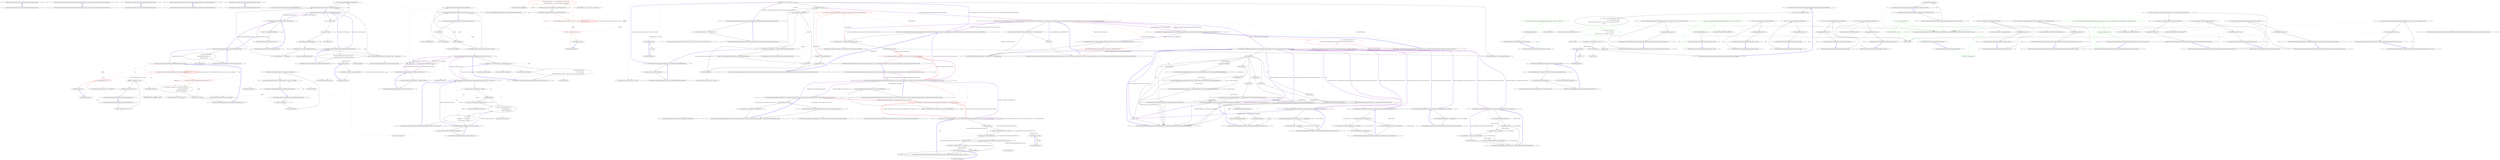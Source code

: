 digraph  {
m1_6 [cluster="Humanizer.Localisation.Formatters.IFormatter.TimeSpanHumanize_Zero()", file="IFormatter.cs", label="Entry Humanizer.Localisation.Formatters.IFormatter.TimeSpanHumanize_Zero()", span="34-34"];
m1_7 [cluster="Humanizer.Localisation.Formatters.IFormatter.TimeSpanHumanize_Zero()", file="IFormatter.cs", label="Exit Humanizer.Localisation.Formatters.IFormatter.TimeSpanHumanize_Zero()", span="34-34"];
m1_4 [cluster="Humanizer.Localisation.Formatters.IFormatter.DateHumanize(Humanizer.Localisation.TimeUnit, Humanizer.Localisation.Tense, int)", file="IFormatter.cs", label="Entry Humanizer.Localisation.Formatters.IFormatter.DateHumanize(Humanizer.Localisation.TimeUnit, Humanizer.Localisation.Tense, int)", span="28-28"];
m1_5 [cluster="Humanizer.Localisation.Formatters.IFormatter.DateHumanize(Humanizer.Localisation.TimeUnit, Humanizer.Localisation.Tense, int)", file="IFormatter.cs", label="Exit Humanizer.Localisation.Formatters.IFormatter.DateHumanize(Humanizer.Localisation.TimeUnit, Humanizer.Localisation.Tense, int)", span="28-28"];
m1_0 [cluster="Humanizer.Localisation.Formatters.IFormatter.DateHumanize_Now()", file="IFormatter.cs", label="Entry Humanizer.Localisation.Formatters.IFormatter.DateHumanize_Now()", span="13-13"];
m1_1 [cluster="Humanizer.Localisation.Formatters.IFormatter.DateHumanize_Now()", file="IFormatter.cs", label="Exit Humanizer.Localisation.Formatters.IFormatter.DateHumanize_Now()", span="13-13"];
m1_8 [cluster="Humanizer.Localisation.Formatters.IFormatter.TimeSpanHumanize(Humanizer.Localisation.TimeUnit, int)", file="IFormatter.cs", label="Entry Humanizer.Localisation.Formatters.IFormatter.TimeSpanHumanize(Humanizer.Localisation.TimeUnit, int)", span="42-42"];
m1_9 [cluster="Humanizer.Localisation.Formatters.IFormatter.TimeSpanHumanize(Humanizer.Localisation.TimeUnit, int)", file="IFormatter.cs", label="Exit Humanizer.Localisation.Formatters.IFormatter.TimeSpanHumanize(Humanizer.Localisation.TimeUnit, int)", span="42-42"];
m1_2 [cluster="Humanizer.Localisation.Formatters.IFormatter.DateHumanize_Never()", file="IFormatter.cs", label="Entry Humanizer.Localisation.Formatters.IFormatter.DateHumanize_Never()", span="19-19"];
m1_3 [cluster="Humanizer.Localisation.Formatters.IFormatter.DateHumanize_Never()", file="IFormatter.cs", label="Exit Humanizer.Localisation.Formatters.IFormatter.DateHumanize_Never()", span="19-19"];
m2_37 [cluster="System.ArgumentNullException.ArgumentNullException(string)", file="MetricNumeralExtensions.cs", label="Entry System.ArgumentNullException.ArgumentNullException(string)", span="0-0"];
m2_38 [cluster="string.Trim()", file="MetricNumeralExtensions.cs", label="Entry string.Trim()", span="0-0"];
m2_47 [cluster="double.Parse(string)", file="MetricNumeralExtensions.cs", label="Entry double.Parse(string)", span="0-0"];
m2_24 [cluster="double.ToString()", file="MetricNumeralExtensions.cs", label="Entry double.ToString()", span="0-0"];
m2_81 [cluster="System.Math.Round(double, int)", file="MetricNumeralExtensions.cs", label="Entry System.Math.Round(double, int)", span="0-0"];
m2_5 [cluster="System.Math.Pow(double, double)", file="MetricNumeralExtensions.cs", label="Entry System.Math.Pow(double, double)", span="0-0"];
m2_11 [cluster="Humanizer.MetricNumeralExtensions.BuildNumber(string, char)", file="MetricNumeralExtensions.cs", label="Entry Humanizer.MetricNumeralExtensions.BuildNumber(string, char)", span="169-169"];
m2_43 [cluster="Humanizer.MetricNumeralExtensions.BuildNumber(string, char)", file="MetricNumeralExtensions.cs", label="return char.IsLetter(last)\r\n				? BuildMetricNumber(input, last)\r\n				: double.Parse(input);", span="171-173"];
m2_44 [cluster="Humanizer.MetricNumeralExtensions.BuildNumber(string, char)", file="MetricNumeralExtensions.cs", label="Exit Humanizer.MetricNumeralExtensions.BuildNumber(string, char)", span="169-169"];
m2_74 [cluster="Humanizer.MetricNumeralExtensions.BuildMetricRepresentation(double, int, bool, bool, int?)", file="MetricNumeralExtensions.cs", label="Entry Humanizer.MetricNumeralExtensions.BuildMetricRepresentation(double, int, bool, bool, int?)", span="228-228"];
m2_75 [cluster="Humanizer.MetricNumeralExtensions.BuildMetricRepresentation(double, int, bool, bool, int?)", file="MetricNumeralExtensions.cs", label="var number = input * Math.Pow(1000, -exponent)", span="230-230"];
m2_76 [cluster="Humanizer.MetricNumeralExtensions.BuildMetricRepresentation(double, int, bool, bool, int?)", file="MetricNumeralExtensions.cs", label="decimals.HasValue", span="231-231"];
m2_77 [cluster="Humanizer.MetricNumeralExtensions.BuildMetricRepresentation(double, int, bool, bool, int?)", file="MetricNumeralExtensions.cs", label="number = Math.Round(number, decimals.Value)", span="232-232"];
m2_78 [cluster="Humanizer.MetricNumeralExtensions.BuildMetricRepresentation(double, int, bool, bool, int?)", file="MetricNumeralExtensions.cs", label="var symbol = Math.Sign(exponent) == 1\r\n				? Symbols[0][exponent - 1]\r\n				: Symbols[1][-exponent - 1]", span="233-235"];
m2_79 [cluster="Humanizer.MetricNumeralExtensions.BuildMetricRepresentation(double, int, bool, bool, int?)", file="MetricNumeralExtensions.cs", label="return number\r\n				+ (hasSpace ? '' '' : string.Empty)\r\n				+ GetUnit(symbol, useSymbol);", span="236-238"];
m2_80 [cluster="Humanizer.MetricNumeralExtensions.BuildMetricRepresentation(double, int, bool, bool, int?)", file="MetricNumeralExtensions.cs", label="Exit Humanizer.MetricNumeralExtensions.BuildMetricRepresentation(double, int, bool, bool, int?)", span="228-228"];
m2_42 [cluster="string.Replace(string, string)", file="MetricNumeralExtensions.cs", label="Entry string.Replace(string, string)", span="0-0"];
m2_10 [cluster="Humanizer.MetricNumeralExtensions.CleanRepresentation(string)", file="MetricNumeralExtensions.cs", label="Entry Humanizer.MetricNumeralExtensions.CleanRepresentation(string)", span="150-150"];
m2_29 [cluster="Humanizer.MetricNumeralExtensions.CleanRepresentation(string)", file="MetricNumeralExtensions.cs", label="input == null", span="152-152"];
m2_30 [cluster="Humanizer.MetricNumeralExtensions.CleanRepresentation(string)", file="MetricNumeralExtensions.cs", label="throw new ArgumentNullException(nameof(input));", span="153-153"];
m2_31 [cluster="Humanizer.MetricNumeralExtensions.CleanRepresentation(string)", file="MetricNumeralExtensions.cs", label="input = input.Trim()", span="155-155"];
m2_32 [cluster="Humanizer.MetricNumeralExtensions.CleanRepresentation(string)", file="MetricNumeralExtensions.cs", label="input = ReplaceNameBySymbol(input)", span="156-156"];
m2_33 [cluster="Humanizer.MetricNumeralExtensions.CleanRepresentation(string)", file="MetricNumeralExtensions.cs", label="input.Length == 0 || input.IsInvalidMetricNumeral()", span="157-157"];
m2_34 [cluster="Humanizer.MetricNumeralExtensions.CleanRepresentation(string)", file="MetricNumeralExtensions.cs", label="throw new ArgumentException(''Empty or invalid Metric string.'', nameof(input));", span="158-158"];
m2_35 [cluster="Humanizer.MetricNumeralExtensions.CleanRepresentation(string)", file="MetricNumeralExtensions.cs", label="return input.Replace('' '', string.Empty);", span="160-160"];
m2_36 [cluster="Humanizer.MetricNumeralExtensions.CleanRepresentation(string)", file="MetricNumeralExtensions.cs", label="Exit Humanizer.MetricNumeralExtensions.CleanRepresentation(string)", span="150-150"];
m2_101 [cluster="Unk.TryParse", file="MetricNumeralExtensions.cs", label="Entry Unk.TryParse", span=""];
m2_53 [cluster="string.Remove(int)", file="MetricNumeralExtensions.cs", label="Entry string.Remove(int)", span="0-0"];
m2_70 [cluster="System.Math.Abs(double)", file="MetricNumeralExtensions.cs", label="Entry System.Math.Abs(double)", span="0-0"];
m2_55 [cluster="System.Func<T, TResult>.Invoke(T)", file="MetricNumeralExtensions.cs", label="Entry System.Func<T, TResult>.Invoke(T)", span="0-0"];
m2_71 [cluster="System.Math.Log10(double)", file="MetricNumeralExtensions.cs", label="Entry System.Math.Log10(double)", span="0-0"];
m2_54 [cluster="System.Collections.Generic.List<T>.Contains(T)", file="MetricNumeralExtensions.cs", label="Entry System.Collections.Generic.List<T>.Contains(T)", span="0-0"];
m2_27 [cluster="Unk.nameof", file="MetricNumeralExtensions.cs", label="Entry Unk.nameof", span=""];
m2_39 [cluster="Humanizer.MetricNumeralExtensions.ReplaceNameBySymbol(string)", file="MetricNumeralExtensions.cs", label="Entry Humanizer.MetricNumeralExtensions.ReplaceNameBySymbol(string)", span="197-197"];
m2_60 [cluster="Humanizer.MetricNumeralExtensions.ReplaceNameBySymbol(string)", file="MetricNumeralExtensions.cs", label="return Names.Aggregate(input, (current, name) =>\r\n				current.Replace(name.Value, name.Key.ToString()));", span="199-200"];
m2_61 [cluster="Humanizer.MetricNumeralExtensions.ReplaceNameBySymbol(string)", file="MetricNumeralExtensions.cs", label="Exit Humanizer.MetricNumeralExtensions.ReplaceNameBySymbol(string)", span="197-197"];
m2_66 [cluster="char.ToString()", file="MetricNumeralExtensions.cs", label="Entry char.ToString()", span="0-0"];
m2_72 [cluster="System.Math.Floor(double)", file="MetricNumeralExtensions.cs", label="Entry System.Math.Floor(double)", span="0-0"];
m2_62 [cluster="Unk.Aggregate", file="MetricNumeralExtensions.cs", label="Entry Unk.Aggregate", span=""];
m2_90 [cluster="System.Math.Sign(double)", file="MetricNumeralExtensions.cs", label="Entry System.Math.Sign(double)", span="0-0"];
m2_6 [cluster="Humanizer.MetricNumeralExtensions.FromMetric(string)", file="MetricNumeralExtensions.cs", label="Entry Humanizer.MetricNumeralExtensions.FromMetric(string)", span="86-86"];
m2_7 [cluster="Humanizer.MetricNumeralExtensions.FromMetric(string)", file="MetricNumeralExtensions.cs", label="input = CleanRepresentation(input)", span="88-88"];
m2_8 [cluster="Humanizer.MetricNumeralExtensions.FromMetric(string)", file="MetricNumeralExtensions.cs", label="return BuildNumber(input, input[input.Length - 1]);", span="89-89"];
m2_9 [cluster="Humanizer.MetricNumeralExtensions.FromMetric(string)", file="MetricNumeralExtensions.cs", label="Exit Humanizer.MetricNumeralExtensions.FromMetric(string)", span="86-86"];
m2_46 [cluster="Humanizer.MetricNumeralExtensions.BuildMetricNumber(string, char)", file="MetricNumeralExtensions.cs", label="Entry Humanizer.MetricNumeralExtensions.BuildMetricNumber(string, char)", span="182-182"];
m2_48 [cluster="Humanizer.MetricNumeralExtensions.BuildMetricNumber(string, char)", color=red, community=0, file="MetricNumeralExtensions.cs", label="1: Func<List<char>, double> getExponent = symbols => (symbols.IndexOf(last) + 1) * 3", span="184-184"];
m2_49 [cluster="Humanizer.MetricNumeralExtensions.BuildMetricNumber(string, char)", color=red, community=0, file="MetricNumeralExtensions.cs", label="1: var number = double.Parse(input.Remove(input.Length - 1))", span="185-185"];
m2_50 [cluster="Humanizer.MetricNumeralExtensions.BuildMetricNumber(string, char)", file="MetricNumeralExtensions.cs", label="var exponent = Math.Pow(10, Symbols[0].Contains(last)\r\n				? getExponent(Symbols[0])\r\n				: -getExponent(Symbols[1]))", span="186-188"];
m2_51 [cluster="Humanizer.MetricNumeralExtensions.BuildMetricNumber(string, char)", file="MetricNumeralExtensions.cs", label="return number * exponent;", span="189-189"];
m2_52 [cluster="Humanizer.MetricNumeralExtensions.BuildMetricNumber(string, char)", file="MetricNumeralExtensions.cs", label="Exit Humanizer.MetricNumeralExtensions.BuildMetricNumber(string, char)", span="182-182"];
m2_15 [cluster="double.ToMetric(bool, bool, int?)", file="MetricNumeralExtensions.cs", label="Entry double.ToMetric(bool, bool, int?)", span="135-135"];
m2_40 [cluster="string.IsInvalidMetricNumeral()", file="MetricNumeralExtensions.cs", label="Entry string.IsInvalidMetricNumeral()", span="275-275"];
m2_45 [cluster="char.IsLetter(char)", file="MetricNumeralExtensions.cs", label="Entry char.IsLetter(char)", span="0-0"];
m2_25 [cluster="double.IsOutOfRange()", file="MetricNumeralExtensions.cs", label="Entry double.IsOutOfRange()", span="257-257"];
m2_0 [cluster="Humanizer.MetricNumeralExtensions.MetricNumeralExtensions()", file="MetricNumeralExtensions.cs", label="Entry Humanizer.MetricNumeralExtensions.MetricNumeralExtensions()", span="38-38"];
m2_1 [cluster="Humanizer.MetricNumeralExtensions.MetricNumeralExtensions()", file="MetricNumeralExtensions.cs", label="int limit = 27", span="40-40"];
m2_2 [cluster="Humanizer.MetricNumeralExtensions.MetricNumeralExtensions()", file="MetricNumeralExtensions.cs", label="BigLimit = Math.Pow(10, limit)", span="41-41"];
m2_3 [cluster="Humanizer.MetricNumeralExtensions.MetricNumeralExtensions()", file="MetricNumeralExtensions.cs", label="SmallLimit = Math.Pow(10, -limit)", span="42-42"];
m2_4 [cluster="Humanizer.MetricNumeralExtensions.MetricNumeralExtensions()", file="MetricNumeralExtensions.cs", label="Exit Humanizer.MetricNumeralExtensions.MetricNumeralExtensions()", span="38-38"];
m2_92 [cluster="lambda expression", file="MetricNumeralExtensions.cs", label="Entry lambda expression", span="259-259"];
m2_57 [cluster="lambda expression", color=red, community=0, file="MetricNumeralExtensions.cs", label="0: (symbols.IndexOf(last) + 1) * 3", span="184-184"];
m2_56 [cluster="lambda expression", file="MetricNumeralExtensions.cs", label="Entry lambda expression", span="184-184"];
m2_58 [cluster="lambda expression", file="MetricNumeralExtensions.cs", label="Exit lambda expression", span="184-184"];
m2_63 [cluster="lambda expression", file="MetricNumeralExtensions.cs", label="Entry lambda expression", span="199-200"];
m2_64 [cluster="lambda expression", file="MetricNumeralExtensions.cs", label="current.Replace(name.Value, name.Key.ToString())", span="200-200"];
m2_65 [cluster="lambda expression", file="MetricNumeralExtensions.cs", label="Exit lambda expression", span="199-200"];
m2_93 [cluster="lambda expression", color=red, community=0, file="MetricNumeralExtensions.cs", label="1: !(max > input && input > min)", span="259-259"];
m2_94 [cluster="lambda expression", file="MetricNumeralExtensions.cs", label="Exit lambda expression", span="259-259"];
m2_26 [cluster="System.ArgumentOutOfRangeException.ArgumentOutOfRangeException(string)", file="MetricNumeralExtensions.cs", label="Entry System.ArgumentOutOfRangeException.ArgumentOutOfRangeException(string)", span="0-0"];
m2_73 [cluster="int.Equals(int)", file="MetricNumeralExtensions.cs", label="Entry int.Equals(int)", span="0-0"];
m2_86 [cluster="Humanizer.MetricNumeralExtensions.IsOutOfRange(double)", file="MetricNumeralExtensions.cs", label="Entry Humanizer.MetricNumeralExtensions.IsOutOfRange(double)", span="257-257"];
m2_87 [cluster="Humanizer.MetricNumeralExtensions.IsOutOfRange(double)", color=red, community=0, file="MetricNumeralExtensions.cs", label="0: Func<double, double, bool> outside = (min, max) => !(max > input && input > min)", span="259-259"];
m2_88 [cluster="Humanizer.MetricNumeralExtensions.IsOutOfRange(double)", color=red, community=1, file="MetricNumeralExtensions.cs", label="1: return (Math.Sign(input) == 1 && outside(SmallLimit, BigLimit))\r\n			       || (Math.Sign(input) == -1 && outside(-BigLimit, -SmallLimit));", span="261-262"];
m2_89 [cluster="Humanizer.MetricNumeralExtensions.IsOutOfRange(double)", file="MetricNumeralExtensions.cs", label="Exit Humanizer.MetricNumeralExtensions.IsOutOfRange(double)", span="257-257"];
m2_41 [cluster="System.ArgumentException.ArgumentException(string, string)", file="MetricNumeralExtensions.cs", label="Entry System.ArgumentException.ArgumentException(string, string)", span="0-0"];
m2_83 [cluster="Humanizer.MetricNumeralExtensions.GetUnit(char, bool)", file="MetricNumeralExtensions.cs", label="Entry Humanizer.MetricNumeralExtensions.GetUnit(char, bool)", span="247-247"];
m2_84 [cluster="Humanizer.MetricNumeralExtensions.GetUnit(char, bool)", file="MetricNumeralExtensions.cs", label="return useSymbol ? symbol.ToString() : Names[symbol];", span="249-249"];
m2_85 [cluster="Humanizer.MetricNumeralExtensions.GetUnit(char, bool)", file="MetricNumeralExtensions.cs", label="Exit Humanizer.MetricNumeralExtensions.GetUnit(char, bool)", span="247-247"];
m2_16 [cluster="Humanizer.MetricNumeralExtensions.ToMetric(double, bool, bool, int?)", file="MetricNumeralExtensions.cs", label="Entry Humanizer.MetricNumeralExtensions.ToMetric(double, bool, bool, int?)", span="135-135"];
m2_17 [cluster="Humanizer.MetricNumeralExtensions.ToMetric(double, bool, bool, int?)", file="MetricNumeralExtensions.cs", label="input.Equals(0)", span="137-137"];
m2_18 [cluster="Humanizer.MetricNumeralExtensions.ToMetric(double, bool, bool, int?)", file="MetricNumeralExtensions.cs", label="return input.ToString();", span="138-138"];
m2_19 [cluster="Humanizer.MetricNumeralExtensions.ToMetric(double, bool, bool, int?)", file="MetricNumeralExtensions.cs", label="input.IsOutOfRange()", span="139-139"];
m2_20 [cluster="Humanizer.MetricNumeralExtensions.ToMetric(double, bool, bool, int?)", file="MetricNumeralExtensions.cs", label="throw new ArgumentOutOfRangeException(nameof(input));", span="140-140"];
m2_21 [cluster="Humanizer.MetricNumeralExtensions.ToMetric(double, bool, bool, int?)", file="MetricNumeralExtensions.cs", label="return BuildRepresentation(input, hasSpace, useSymbol, decimals);", span="142-142"];
m2_22 [cluster="Humanizer.MetricNumeralExtensions.ToMetric(double, bool, bool, int?)", file="MetricNumeralExtensions.cs", label="Exit Humanizer.MetricNumeralExtensions.ToMetric(double, bool, bool, int?)", span="135-135"];
m2_28 [cluster="Humanizer.MetricNumeralExtensions.BuildRepresentation(double, bool, bool, int?)", file="MetricNumeralExtensions.cs", label="Entry Humanizer.MetricNumeralExtensions.BuildRepresentation(double, bool, bool, int?)", span="211-211"];
m2_67 [cluster="Humanizer.MetricNumeralExtensions.BuildRepresentation(double, bool, bool, int?)", file="MetricNumeralExtensions.cs", label="var exponent = (int)Math.Floor(Math.Log10(Math.Abs(input)) / 3)", span="213-213"];
m2_68 [cluster="Humanizer.MetricNumeralExtensions.BuildRepresentation(double, bool, bool, int?)", file="MetricNumeralExtensions.cs", label="return exponent.Equals(0)\r\n				? input.ToString()\r\n				: BuildMetricRepresentation(input, exponent, hasSpace, useSymbol, decimals);", span="214-216"];
m2_69 [cluster="Humanizer.MetricNumeralExtensions.BuildRepresentation(double, bool, bool, int?)", file="MetricNumeralExtensions.cs", label="Exit Humanizer.MetricNumeralExtensions.BuildRepresentation(double, bool, bool, int?)", span="211-211"];
m2_91 [cluster="System.Func<T1, T2, TResult>.Invoke(T1, T2)", file="MetricNumeralExtensions.cs", label="Entry System.Func<T1, T2, TResult>.Invoke(T1, T2)", span="0-0"];
m2_23 [cluster="double.Equals(double)", file="MetricNumeralExtensions.cs", label="Entry double.Equals(double)", span="0-0"];
m2_12 [cluster="Humanizer.MetricNumeralExtensions.ToMetric(int, bool, bool, int?)", file="MetricNumeralExtensions.cs", label="Entry Humanizer.MetricNumeralExtensions.ToMetric(int, bool, bool, int?)", span="111-111"];
m2_13 [cluster="Humanizer.MetricNumeralExtensions.ToMetric(int, bool, bool, int?)", file="MetricNumeralExtensions.cs", label="return ((double)input).ToMetric(hasSpace, useSymbol, decimals);", span="113-113"];
m2_14 [cluster="Humanizer.MetricNumeralExtensions.ToMetric(int, bool, bool, int?)", file="MetricNumeralExtensions.cs", label="Exit Humanizer.MetricNumeralExtensions.ToMetric(int, bool, bool, int?)", span="111-111"];
m2_95 [cluster="Humanizer.MetricNumeralExtensions.IsInvalidMetricNumeral(string)", file="MetricNumeralExtensions.cs", label="Entry Humanizer.MetricNumeralExtensions.IsInvalidMetricNumeral(string)", span="275-275"];
m2_96 [cluster="Humanizer.MetricNumeralExtensions.IsInvalidMetricNumeral(string)", file="MetricNumeralExtensions.cs", label="var index = input.Length - 1", span="277-277"];
m2_97 [cluster="Humanizer.MetricNumeralExtensions.IsInvalidMetricNumeral(string)", file="MetricNumeralExtensions.cs", label="var last = input[index]", span="278-278"];
m2_99 [cluster="Humanizer.MetricNumeralExtensions.IsInvalidMetricNumeral(string)", file="MetricNumeralExtensions.cs", label="return !double.TryParse(isSymbol ? input.Remove(index) : input, out var number);", span="280-280"];
m2_98 [cluster="Humanizer.MetricNumeralExtensions.IsInvalidMetricNumeral(string)", file="MetricNumeralExtensions.cs", label="var isSymbol = Symbols[0].Contains(last) || Symbols[1].Contains(last)", span="279-279"];
m2_100 [cluster="Humanizer.MetricNumeralExtensions.IsInvalidMetricNumeral(string)", file="MetricNumeralExtensions.cs", label="Exit Humanizer.MetricNumeralExtensions.IsInvalidMetricNumeral(string)", span="275-275"];
m2_82 [cluster="System.Math.Sign(int)", file="MetricNumeralExtensions.cs", label="Entry System.Math.Sign(int)", span="0-0"];
m2_59 [cluster="System.Collections.Generic.List<T>.IndexOf(T)", file="MetricNumeralExtensions.cs", label="Entry System.Collections.Generic.List<T>.IndexOf(T)", span="0-0"];
m2_102 [file="MetricNumeralExtensions.cs", label=char, span=""];
m2_103 [file="MetricNumeralExtensions.cs", label=double, span=""];
m4_27 [cluster="System.Collections.Generic.List<T>.List()", file="TimeSpanHumanizeExtensions.cs", label="Entry System.Collections.Generic.List<T>.List()", span="0-0"];
m4_45 [cluster="Humanizer.TimeSpanHumanizeExtensions.BuildFormatTimePart(Humanizer.Localisation.Formatters.IFormatter, Humanizer.Localisation.TimeUnit, int)", file="TimeSpanHumanizeExtensions.cs", label="Entry Humanizer.TimeSpanHumanizeExtensions.BuildFormatTimePart(Humanizer.Localisation.Formatters.IFormatter, Humanizer.Localisation.TimeUnit, int)", span="178-178"];
m4_93 [cluster="Humanizer.TimeSpanHumanizeExtensions.BuildFormatTimePart(Humanizer.Localisation.Formatters.IFormatter, Humanizer.Localisation.TimeUnit, int)", color=red, community=0, file="TimeSpanHumanizeExtensions.cs", label="1: return amountOfTimeUnits != 0\r\n                ? cultureFormatter.TimeSpanHumanize(timeUnitType, Math.Abs(amountOfTimeUnits))\r\n                : null;", span="181-183"];
m4_94 [cluster="Humanizer.TimeSpanHumanizeExtensions.BuildFormatTimePart(Humanizer.Localisation.Formatters.IFormatter, Humanizer.Localisation.TimeUnit, int)", file="TimeSpanHumanizeExtensions.cs", label="Exit Humanizer.TimeSpanHumanizeExtensions.BuildFormatTimePart(Humanizer.Localisation.Formatters.IFormatter, Humanizer.Localisation.TimeUnit, int)", span="178-178"];
m4_0 [cluster="Humanizer.TimeSpanHumanizeExtensions.Humanize(System.TimeSpan, int, System.Globalization.CultureInfo, Humanizer.Localisation.TimeUnit, Humanizer.Localisation.TimeUnit, string)", file="TimeSpanHumanizeExtensions.cs", label="Entry Humanizer.TimeSpanHumanizeExtensions.Humanize(System.TimeSpan, int, System.Globalization.CultureInfo, Humanizer.Localisation.TimeUnit, Humanizer.Localisation.TimeUnit, string)", span="29-29"];
m4_1 [cluster="Humanizer.TimeSpanHumanizeExtensions.Humanize(System.TimeSpan, int, System.Globalization.CultureInfo, Humanizer.Localisation.TimeUnit, Humanizer.Localisation.TimeUnit, string)", color=red, community=0, file="TimeSpanHumanizeExtensions.cs", label="0: return Humanize(timeSpan, precision, false, culture, maxUnit, minUnit, collectionSeparator);", span="31-31"];
m4_2 [cluster="Humanizer.TimeSpanHumanizeExtensions.Humanize(System.TimeSpan, int, System.Globalization.CultureInfo, Humanizer.Localisation.TimeUnit, Humanizer.Localisation.TimeUnit, string)", file="TimeSpanHumanizeExtensions.cs", label="Exit Humanizer.TimeSpanHumanizeExtensions.Humanize(System.TimeSpan, int, System.Globalization.CultureInfo, Humanizer.Localisation.TimeUnit, Humanizer.Localisation.TimeUnit, string)", span="29-29"];
m4_66 [cluster="Humanizer.TimeSpanHumanizeExtensions.GetSpecialCaseDaysAsInteger(System.TimeSpan, bool)", file="TimeSpanHumanizeExtensions.cs", label="Entry Humanizer.TimeSpanHumanizeExtensions.GetSpecialCaseDaysAsInteger(System.TimeSpan, bool)", span="147-147"];
m4_81 [cluster="Humanizer.TimeSpanHumanizeExtensions.GetSpecialCaseDaysAsInteger(System.TimeSpan, bool)", file="TimeSpanHumanizeExtensions.cs", label=isTimeUnitToGetTheMaximumTimeUnit, span="149-149"];
m4_82 [cluster="Humanizer.TimeSpanHumanizeExtensions.GetSpecialCaseDaysAsInteger(System.TimeSpan, bool)", file="TimeSpanHumanizeExtensions.cs", label="return timespan.Days;", span="151-151"];
m4_83 [cluster="Humanizer.TimeSpanHumanizeExtensions.GetSpecialCaseDaysAsInteger(System.TimeSpan, bool)", file="TimeSpanHumanizeExtensions.cs", label="timespan.Days < _daysInAMonth", span="153-153"];
m4_84 [cluster="Humanizer.TimeSpanHumanizeExtensions.GetSpecialCaseDaysAsInteger(System.TimeSpan, bool)", file="TimeSpanHumanizeExtensions.cs", label="var remainingDays = timespan.Days % _daysInAWeek", span="155-155"];
m4_86 [cluster="Humanizer.TimeSpanHumanizeExtensions.GetSpecialCaseDaysAsInteger(System.TimeSpan, bool)", file="TimeSpanHumanizeExtensions.cs", label="return (int)((double)timespan.Days % _daysInAMonth);", span="158-158"];
m4_85 [cluster="Humanizer.TimeSpanHumanizeExtensions.GetSpecialCaseDaysAsInteger(System.TimeSpan, bool)", file="TimeSpanHumanizeExtensions.cs", label="return remainingDays;", span="156-156"];
m4_87 [cluster="Humanizer.TimeSpanHumanizeExtensions.GetSpecialCaseDaysAsInteger(System.TimeSpan, bool)", file="TimeSpanHumanizeExtensions.cs", label="Exit Humanizer.TimeSpanHumanizeExtensions.GetSpecialCaseDaysAsInteger(System.TimeSpan, bool)", span="147-147"];
m4_101 [cluster="System.Collections.Generic.IEnumerable<TSource>.Count<TSource>(System.Func<TSource, bool>)", file="TimeSpanHumanizeExtensions.cs", label="Entry System.Collections.Generic.IEnumerable<TSource>.Count<TSource>(System.Func<TSource, bool>)", span="0-0"];
m4_37 [cluster="System.Collections.Generic.IEnumerable<TSource>.Reverse<TSource>()", file="TimeSpanHumanizeExtensions.cs", label="Entry System.Collections.Generic.IEnumerable<TSource>.Reverse<TSource>()", span="0-0"];
m4_36 [cluster="System.Enum.GetValues(System.Type)", file="TimeSpanHumanizeExtensions.cs", label="Entry System.Enum.GetValues(System.Type)", span="0-0"];
m4_9 [cluster="Humanizer.TimeSpanHumanizeExtensions.SetPrecisionOfTimeSpan(System.Collections.Generic.IEnumerable<string>, int, bool)", file="TimeSpanHumanizeExtensions.cs", label="Entry Humanizer.TimeSpanHumanizeExtensions.SetPrecisionOfTimeSpan(System.Collections.Generic.IEnumerable<string>, int, bool)", span="196-196"];
m4_105 [cluster="Humanizer.TimeSpanHumanizeExtensions.SetPrecisionOfTimeSpan(System.Collections.Generic.IEnumerable<string>, int, bool)", file="TimeSpanHumanizeExtensions.cs", label="!countEmptyUnits", span="198-198"];
m4_106 [cluster="Humanizer.TimeSpanHumanizeExtensions.SetPrecisionOfTimeSpan(System.Collections.Generic.IEnumerable<string>, int, bool)", file="TimeSpanHumanizeExtensions.cs", label="timeParts = timeParts.Where(x => x != null)", span="199-199"];
m4_107 [cluster="Humanizer.TimeSpanHumanizeExtensions.SetPrecisionOfTimeSpan(System.Collections.Generic.IEnumerable<string>, int, bool)", file="TimeSpanHumanizeExtensions.cs", label="timeParts = timeParts.Take(precision)", span="200-200"];
m4_108 [cluster="Humanizer.TimeSpanHumanizeExtensions.SetPrecisionOfTimeSpan(System.Collections.Generic.IEnumerable<string>, int, bool)", file="TimeSpanHumanizeExtensions.cs", label=countEmptyUnits, span="201-201"];
m4_109 [cluster="Humanizer.TimeSpanHumanizeExtensions.SetPrecisionOfTimeSpan(System.Collections.Generic.IEnumerable<string>, int, bool)", file="TimeSpanHumanizeExtensions.cs", label="timeParts = timeParts.Where(x => x != null)", span="202-202"];
m4_110 [cluster="Humanizer.TimeSpanHumanizeExtensions.SetPrecisionOfTimeSpan(System.Collections.Generic.IEnumerable<string>, int, bool)", file="TimeSpanHumanizeExtensions.cs", label="return timeParts;", span="204-204"];
m4_111 [cluster="Humanizer.TimeSpanHumanizeExtensions.SetPrecisionOfTimeSpan(System.Collections.Generic.IEnumerable<string>, int, bool)", file="TimeSpanHumanizeExtensions.cs", label="Exit Humanizer.TimeSpanHumanizeExtensions.SetPrecisionOfTimeSpan(System.Collections.Generic.IEnumerable<string>, int, bool)", span="196-196"];
m4_10 [cluster="Humanizer.TimeSpanHumanizeExtensions.ConcatenateTimeSpanParts(System.Collections.Generic.IEnumerable<string>, System.Globalization.CultureInfo, string)", file="TimeSpanHumanizeExtensions.cs", label="Entry Humanizer.TimeSpanHumanizeExtensions.ConcatenateTimeSpanParts(System.Collections.Generic.IEnumerable<string>, System.Globalization.CultureInfo, string)", span="207-207"];
m4_120 [cluster="Humanizer.TimeSpanHumanizeExtensions.ConcatenateTimeSpanParts(System.Collections.Generic.IEnumerable<string>, System.Globalization.CultureInfo, string)", file="TimeSpanHumanizeExtensions.cs", label="collectionSeparator == null", span="209-209"];
m4_121 [cluster="Humanizer.TimeSpanHumanizeExtensions.ConcatenateTimeSpanParts(System.Collections.Generic.IEnumerable<string>, System.Globalization.CultureInfo, string)", file="TimeSpanHumanizeExtensions.cs", label="return Configurator.CollectionFormatters.ResolveForCulture(culture).Humanize(timeSpanParts);", span="211-211"];
m4_122 [cluster="Humanizer.TimeSpanHumanizeExtensions.ConcatenateTimeSpanParts(System.Collections.Generic.IEnumerable<string>, System.Globalization.CultureInfo, string)", file="TimeSpanHumanizeExtensions.cs", label="return string.Join(collectionSeparator, timeSpanParts);", span="214-214"];
m4_123 [cluster="Humanizer.TimeSpanHumanizeExtensions.ConcatenateTimeSpanParts(System.Collections.Generic.IEnumerable<string>, System.Globalization.CultureInfo, string)", file="TimeSpanHumanizeExtensions.cs", label="Exit Humanizer.TimeSpanHumanizeExtensions.ConcatenateTimeSpanParts(System.Collections.Generic.IEnumerable<string>, System.Globalization.CultureInfo, string)", span="207-207"];
m4_125 [cluster="Humanizer.Localisation.CollectionFormatters.ICollectionFormatter.Humanize<T>(System.Collections.Generic.IEnumerable<T>)", file="TimeSpanHumanizeExtensions.cs", label="Entry Humanizer.Localisation.CollectionFormatters.ICollectionFormatter.Humanize<T>(System.Collections.Generic.IEnumerable<T>)", span="14-14"];
m4_67 [cluster="Humanizer.TimeSpanHumanizeExtensions.GetSpecialCaseWeeksAsInteger(System.TimeSpan, bool)", file="TimeSpanHumanizeExtensions.cs", label="Entry Humanizer.TimeSpanHumanizeExtensions.GetSpecialCaseWeeksAsInteger(System.TimeSpan, bool)", span="138-138"];
m4_77 [cluster="Humanizer.TimeSpanHumanizeExtensions.GetSpecialCaseWeeksAsInteger(System.TimeSpan, bool)", file="TimeSpanHumanizeExtensions.cs", label="isTimeUnitToGetTheMaximumTimeUnit || timespan.Days < _daysInAMonth", span="140-140"];
m4_78 [cluster="Humanizer.TimeSpanHumanizeExtensions.GetSpecialCaseWeeksAsInteger(System.TimeSpan, bool)", file="TimeSpanHumanizeExtensions.cs", label="return timespan.Days / _daysInAWeek;", span="142-142"];
m4_79 [cluster="Humanizer.TimeSpanHumanizeExtensions.GetSpecialCaseWeeksAsInteger(System.TimeSpan, bool)", file="TimeSpanHumanizeExtensions.cs", label="return 0;", span="144-144"];
m4_80 [cluster="Humanizer.TimeSpanHumanizeExtensions.GetSpecialCaseWeeksAsInteger(System.TimeSpan, bool)", file="TimeSpanHumanizeExtensions.cs", label="Exit Humanizer.TimeSpanHumanizeExtensions.GetSpecialCaseWeeksAsInteger(System.TimeSpan, bool)", span="138-138"];
m4_96 [cluster="Humanizer.Localisation.Formatters.IFormatter.TimeSpanHumanize(Humanizer.Localisation.TimeUnit, int)", file="TimeSpanHumanizeExtensions.cs", label="Entry Humanizer.Localisation.Formatters.IFormatter.TimeSpanHumanize(Humanizer.Localisation.TimeUnit, int)", span="42-42"];
m4_112 [cluster="Unk.Where", file="TimeSpanHumanizeExtensions.cs", label="Entry Unk.Where", span=""];
m4_8 [cluster="Humanizer.TimeSpanHumanizeExtensions.CreateTheTimePartsWithUpperAndLowerLimits(System.TimeSpan, System.Globalization.CultureInfo, Humanizer.Localisation.TimeUnit, Humanizer.Localisation.TimeUnit)", file="TimeSpanHumanizeExtensions.cs", label="Entry Humanizer.TimeSpanHumanizeExtensions.CreateTheTimePartsWithUpperAndLowerLimits(System.TimeSpan, System.Globalization.CultureInfo, Humanizer.Localisation.TimeUnit, Humanizer.Localisation.TimeUnit)", span="53-53"];
m4_11 [cluster="Humanizer.TimeSpanHumanizeExtensions.CreateTheTimePartsWithUpperAndLowerLimits(System.TimeSpan, System.Globalization.CultureInfo, Humanizer.Localisation.TimeUnit, Humanizer.Localisation.TimeUnit)", file="TimeSpanHumanizeExtensions.cs", label="var cultureFormatter = Configurator.GetFormatter(culture)", span="55-55"];
m4_16 [cluster="Humanizer.TimeSpanHumanizeExtensions.CreateTheTimePartsWithUpperAndLowerLimits(System.TimeSpan, System.Globalization.CultureInfo, Humanizer.Localisation.TimeUnit, Humanizer.Localisation.TimeUnit)", color=red, community=0, file="TimeSpanHumanizeExtensions.cs", label="1: var timepart = GetTimeUnitPart(timeUnitType, timespan, culture, maxUnit, minUnit, cultureFormatter)", span="62-62"];
m4_12 [cluster="Humanizer.TimeSpanHumanizeExtensions.CreateTheTimePartsWithUpperAndLowerLimits(System.TimeSpan, System.Globalization.CultureInfo, Humanizer.Localisation.TimeUnit, Humanizer.Localisation.TimeUnit)", file="TimeSpanHumanizeExtensions.cs", label="var firstValueFound = false", span="56-56"];
m4_21 [cluster="Humanizer.TimeSpanHumanizeExtensions.CreateTheTimePartsWithUpperAndLowerLimits(System.TimeSpan, System.Globalization.CultureInfo, Humanizer.Localisation.TimeUnit, Humanizer.Localisation.TimeUnit)", file="TimeSpanHumanizeExtensions.cs", label="var noTimeValueCultureFarmated = cultureFormatter.TimeSpanHumanize_Zero()", span="72-72"];
m4_13 [cluster="Humanizer.TimeSpanHumanizeExtensions.CreateTheTimePartsWithUpperAndLowerLimits(System.TimeSpan, System.Globalization.CultureInfo, Humanizer.Localisation.TimeUnit, Humanizer.Localisation.TimeUnit)", file="TimeSpanHumanizeExtensions.cs", label="var timeUnitsEnumTypes = GetEnumTypesForTimeUnit()", span="57-57"];
m4_17 [cluster="Humanizer.TimeSpanHumanizeExtensions.CreateTheTimePartsWithUpperAndLowerLimits(System.TimeSpan, System.Globalization.CultureInfo, Humanizer.Localisation.TimeUnit, Humanizer.Localisation.TimeUnit)", file="TimeSpanHumanizeExtensions.cs", label="timepart != null || firstValueFound", span="64-64"];
m4_14 [cluster="Humanizer.TimeSpanHumanizeExtensions.CreateTheTimePartsWithUpperAndLowerLimits(System.TimeSpan, System.Globalization.CultureInfo, Humanizer.Localisation.TimeUnit, Humanizer.Localisation.TimeUnit)", file="TimeSpanHumanizeExtensions.cs", label="var timeParts = new List<string>()", span="58-58"];
m4_15 [cluster="Humanizer.TimeSpanHumanizeExtensions.CreateTheTimePartsWithUpperAndLowerLimits(System.TimeSpan, System.Globalization.CultureInfo, Humanizer.Localisation.TimeUnit, Humanizer.Localisation.TimeUnit)", file="TimeSpanHumanizeExtensions.cs", label=timeUnitsEnumTypes, span="60-60"];
m4_19 [cluster="Humanizer.TimeSpanHumanizeExtensions.CreateTheTimePartsWithUpperAndLowerLimits(System.TimeSpan, System.Globalization.CultureInfo, Humanizer.Localisation.TimeUnit, Humanizer.Localisation.TimeUnit)", file="TimeSpanHumanizeExtensions.cs", label="timeParts.Add(timepart)", span="67-67"];
m4_20 [cluster="Humanizer.TimeSpanHumanizeExtensions.CreateTheTimePartsWithUpperAndLowerLimits(System.TimeSpan, System.Globalization.CultureInfo, Humanizer.Localisation.TimeUnit, Humanizer.Localisation.TimeUnit)", file="TimeSpanHumanizeExtensions.cs", label="IsContainingOnlyNullValue(timeParts)", span="70-70"];
m4_23 [cluster="Humanizer.TimeSpanHumanizeExtensions.CreateTheTimePartsWithUpperAndLowerLimits(System.TimeSpan, System.Globalization.CultureInfo, Humanizer.Localisation.TimeUnit, Humanizer.Localisation.TimeUnit)", file="TimeSpanHumanizeExtensions.cs", label="return timeParts;", span="75-75"];
m4_18 [cluster="Humanizer.TimeSpanHumanizeExtensions.CreateTheTimePartsWithUpperAndLowerLimits(System.TimeSpan, System.Globalization.CultureInfo, Humanizer.Localisation.TimeUnit, Humanizer.Localisation.TimeUnit)", file="TimeSpanHumanizeExtensions.cs", label="firstValueFound = true", span="66-66"];
m4_22 [cluster="Humanizer.TimeSpanHumanizeExtensions.CreateTheTimePartsWithUpperAndLowerLimits(System.TimeSpan, System.Globalization.CultureInfo, Humanizer.Localisation.TimeUnit, Humanizer.Localisation.TimeUnit)", file="TimeSpanHumanizeExtensions.cs", label="timeParts = CreateTimePartsWithNoTimeValue(noTimeValueCultureFarmated)", span="73-73"];
m4_24 [cluster="Humanizer.TimeSpanHumanizeExtensions.CreateTheTimePartsWithUpperAndLowerLimits(System.TimeSpan, System.Globalization.CultureInfo, Humanizer.Localisation.TimeUnit, Humanizer.Localisation.TimeUnit)", file="TimeSpanHumanizeExtensions.cs", label="Exit Humanizer.TimeSpanHumanizeExtensions.CreateTheTimePartsWithUpperAndLowerLimits(System.TimeSpan, System.Globalization.CultureInfo, Humanizer.Localisation.TimeUnit, Humanizer.Localisation.TimeUnit)", span="53-53"];
m4_95 [cluster="System.Math.Abs(int)", file="TimeSpanHumanizeExtensions.cs", label="Entry System.Math.Abs(int)", span="0-0"];
m4_126 [cluster="string.Join(string, System.Collections.Generic.IEnumerable<string>)", file="TimeSpanHumanizeExtensions.cs", label="Entry string.Join(string, System.Collections.Generic.IEnumerable<string>)", span="0-0"];
m4_113 [cluster="System.Collections.Generic.IEnumerable<TSource>.Take<TSource>(int)", file="TimeSpanHumanizeExtensions.cs", label="Entry System.Collections.Generic.IEnumerable<TSource>.Take<TSource>(int)", span="0-0"];
m4_124 [cluster="Humanizer.Configuration.LocaliserRegistry<TLocaliser>.ResolveForCulture(System.Globalization.CultureInfo)", file="TimeSpanHumanizeExtensions.cs", label="Entry Humanizer.Configuration.LocaliserRegistry<TLocaliser>.ResolveForCulture(System.Globalization.CultureInfo)", span="46-46"];
m4_3 [cluster="Humanizer.TimeSpanHumanizeExtensions.Humanize(System.TimeSpan, int, bool, System.Globalization.CultureInfo, Humanizer.Localisation.TimeUnit, Humanizer.Localisation.TimeUnit, string)", file="TimeSpanHumanizeExtensions.cs", label="Entry Humanizer.TimeSpanHumanizeExtensions.Humanize(System.TimeSpan, int, bool, System.Globalization.CultureInfo, Humanizer.Localisation.TimeUnit, Humanizer.Localisation.TimeUnit, string)", span="45-45"];
m4_4 [cluster="Humanizer.TimeSpanHumanizeExtensions.Humanize(System.TimeSpan, int, bool, System.Globalization.CultureInfo, Humanizer.Localisation.TimeUnit, Humanizer.Localisation.TimeUnit, string)", color=red, community=0, file="TimeSpanHumanizeExtensions.cs", label="0: var timeParts = CreateTheTimePartsWithUpperAndLowerLimits(timeSpan, culture, maxUnit, minUnit)", span="47-47"];
m4_5 [cluster="Humanizer.TimeSpanHumanizeExtensions.Humanize(System.TimeSpan, int, bool, System.Globalization.CultureInfo, Humanizer.Localisation.TimeUnit, Humanizer.Localisation.TimeUnit, string)", file="TimeSpanHumanizeExtensions.cs", label="timeParts = SetPrecisionOfTimeSpan(timeParts, precision, countEmptyUnits)", span="48-48"];
m4_6 [cluster="Humanizer.TimeSpanHumanizeExtensions.Humanize(System.TimeSpan, int, bool, System.Globalization.CultureInfo, Humanizer.Localisation.TimeUnit, Humanizer.Localisation.TimeUnit, string)", file="TimeSpanHumanizeExtensions.cs", label="return ConcatenateTimeSpanParts(timeParts, culture, collectionSeparator);", span="50-50"];
m4_7 [cluster="Humanizer.TimeSpanHumanizeExtensions.Humanize(System.TimeSpan, int, bool, System.Globalization.CultureInfo, Humanizer.Localisation.TimeUnit, Humanizer.Localisation.TimeUnit, string)", file="TimeSpanHumanizeExtensions.cs", label="Exit Humanizer.TimeSpanHumanizeExtensions.Humanize(System.TimeSpan, int, bool, System.Globalization.CultureInfo, Humanizer.Localisation.TimeUnit, Humanizer.Localisation.TimeUnit, string)", span="45-45"];
m4_26 [cluster="Humanizer.TimeSpanHumanizeExtensions.GetEnumTypesForTimeUnit()", file="TimeSpanHumanizeExtensions.cs", label="Entry Humanizer.TimeSpanHumanizeExtensions.GetEnumTypesForTimeUnit()", span="78-78"];
m4_33 [cluster="Humanizer.TimeSpanHumanizeExtensions.GetEnumTypesForTimeUnit()", file="TimeSpanHumanizeExtensions.cs", label="var enumTypeEnumerator = (IEnumerable<TimeUnit>)Enum.GetValues(typeof(TimeUnit))", span="80-80"];
m4_34 [cluster="Humanizer.TimeSpanHumanizeExtensions.GetEnumTypesForTimeUnit()", file="TimeSpanHumanizeExtensions.cs", label="return enumTypeEnumerator.Reverse();", span="81-81"];
m4_35 [cluster="Humanizer.TimeSpanHumanizeExtensions.GetEnumTypesForTimeUnit()", file="TimeSpanHumanizeExtensions.cs", label="Exit Humanizer.TimeSpanHumanizeExtensions.GetEnumTypesForTimeUnit()", span="78-78"];
m4_44 [cluster="Humanizer.TimeSpanHumanizeExtensions.GetTimeUnitNumericalValue(Humanizer.Localisation.TimeUnit, System.TimeSpan, bool)", file="TimeSpanHumanizeExtensions.cs", label="Entry Humanizer.TimeSpanHumanizeExtensions.GetTimeUnitNumericalValue(Humanizer.Localisation.TimeUnit, System.TimeSpan, bool)", span="95-95"];
m4_46 [cluster="Humanizer.TimeSpanHumanizeExtensions.GetTimeUnitNumericalValue(Humanizer.Localisation.TimeUnit, System.TimeSpan, bool)", file="TimeSpanHumanizeExtensions.cs", label=timeUnitToGet, span="97-97"];
m4_48 [cluster="Humanizer.TimeSpanHumanizeExtensions.GetTimeUnitNumericalValue(Humanizer.Localisation.TimeUnit, System.TimeSpan, bool)", file="TimeSpanHumanizeExtensions.cs", label="return GetNormalCaseTimeAsInteger(timespan.Milliseconds, timespan.TotalMilliseconds, isTimeUnitToGetTheMaximumTimeUnit);", span="100-100"];
m4_50 [cluster="Humanizer.TimeSpanHumanizeExtensions.GetTimeUnitNumericalValue(Humanizer.Localisation.TimeUnit, System.TimeSpan, bool)", file="TimeSpanHumanizeExtensions.cs", label="return GetNormalCaseTimeAsInteger(timespan.Seconds, timespan.TotalSeconds, isTimeUnitToGetTheMaximumTimeUnit);", span="102-102"];
m4_52 [cluster="Humanizer.TimeSpanHumanizeExtensions.GetTimeUnitNumericalValue(Humanizer.Localisation.TimeUnit, System.TimeSpan, bool)", file="TimeSpanHumanizeExtensions.cs", label="return GetNormalCaseTimeAsInteger(timespan.Minutes, timespan.TotalMinutes, isTimeUnitToGetTheMaximumTimeUnit);", span="104-104"];
m4_54 [cluster="Humanizer.TimeSpanHumanizeExtensions.GetTimeUnitNumericalValue(Humanizer.Localisation.TimeUnit, System.TimeSpan, bool)", file="TimeSpanHumanizeExtensions.cs", label="return GetNormalCaseTimeAsInteger(timespan.Hours, timespan.TotalHours, isTimeUnitToGetTheMaximumTimeUnit);", span="106-106"];
m4_56 [cluster="Humanizer.TimeSpanHumanizeExtensions.GetTimeUnitNumericalValue(Humanizer.Localisation.TimeUnit, System.TimeSpan, bool)", file="TimeSpanHumanizeExtensions.cs", label="return GetSpecialCaseDaysAsInteger(timespan, isTimeUnitToGetTheMaximumTimeUnit);", span="108-108"];
m4_58 [cluster="Humanizer.TimeSpanHumanizeExtensions.GetTimeUnitNumericalValue(Humanizer.Localisation.TimeUnit, System.TimeSpan, bool)", file="TimeSpanHumanizeExtensions.cs", label="return GetSpecialCaseWeeksAsInteger(timespan, isTimeUnitToGetTheMaximumTimeUnit);", span="110-110"];
m4_60 [cluster="Humanizer.TimeSpanHumanizeExtensions.GetTimeUnitNumericalValue(Humanizer.Localisation.TimeUnit, System.TimeSpan, bool)", file="TimeSpanHumanizeExtensions.cs", label="return GetSpecialCaseMonthAsInteger(timespan, isTimeUnitToGetTheMaximumTimeUnit);", span="112-112"];
m4_47 [cluster="Humanizer.TimeSpanHumanizeExtensions.GetTimeUnitNumericalValue(Humanizer.Localisation.TimeUnit, System.TimeSpan, bool)", file="TimeSpanHumanizeExtensions.cs", label="TimeUnit.Millisecond", span="99-99"];
m4_49 [cluster="Humanizer.TimeSpanHumanizeExtensions.GetTimeUnitNumericalValue(Humanizer.Localisation.TimeUnit, System.TimeSpan, bool)", file="TimeSpanHumanizeExtensions.cs", label="TimeUnit.Second", span="101-101"];
m4_51 [cluster="Humanizer.TimeSpanHumanizeExtensions.GetTimeUnitNumericalValue(Humanizer.Localisation.TimeUnit, System.TimeSpan, bool)", file="TimeSpanHumanizeExtensions.cs", label="TimeUnit.Minute", span="103-103"];
m4_53 [cluster="Humanizer.TimeSpanHumanizeExtensions.GetTimeUnitNumericalValue(Humanizer.Localisation.TimeUnit, System.TimeSpan, bool)", file="TimeSpanHumanizeExtensions.cs", label="TimeUnit.Hour", span="105-105"];
m4_55 [cluster="Humanizer.TimeSpanHumanizeExtensions.GetTimeUnitNumericalValue(Humanizer.Localisation.TimeUnit, System.TimeSpan, bool)", file="TimeSpanHumanizeExtensions.cs", label="TimeUnit.Day", span="107-107"];
m4_57 [cluster="Humanizer.TimeSpanHumanizeExtensions.GetTimeUnitNumericalValue(Humanizer.Localisation.TimeUnit, System.TimeSpan, bool)", file="TimeSpanHumanizeExtensions.cs", label="TimeUnit.Week", span="109-109"];
m4_59 [cluster="Humanizer.TimeSpanHumanizeExtensions.GetTimeUnitNumericalValue(Humanizer.Localisation.TimeUnit, System.TimeSpan, bool)", file="TimeSpanHumanizeExtensions.cs", label="TimeUnit.Month", span="111-111"];
m4_61 [cluster="Humanizer.TimeSpanHumanizeExtensions.GetTimeUnitNumericalValue(Humanizer.Localisation.TimeUnit, System.TimeSpan, bool)", file="TimeSpanHumanizeExtensions.cs", label="TimeUnit.Year", span="113-113"];
m4_63 [cluster="Humanizer.TimeSpanHumanizeExtensions.GetTimeUnitNumericalValue(Humanizer.Localisation.TimeUnit, System.TimeSpan, bool)", file="TimeSpanHumanizeExtensions.cs", label="return 0;", span="116-116"];
m4_62 [cluster="Humanizer.TimeSpanHumanizeExtensions.GetTimeUnitNumericalValue(Humanizer.Localisation.TimeUnit, System.TimeSpan, bool)", file="TimeSpanHumanizeExtensions.cs", label="return GetSpecialCaseYearAsInteger(timespan);", span="114-114"];
m4_64 [cluster="Humanizer.TimeSpanHumanizeExtensions.GetTimeUnitNumericalValue(Humanizer.Localisation.TimeUnit, System.TimeSpan, bool)", file="TimeSpanHumanizeExtensions.cs", label="Exit Humanizer.TimeSpanHumanizeExtensions.GetTimeUnitNumericalValue(Humanizer.Localisation.TimeUnit, System.TimeSpan, bool)", span="95-95"];
m4_117 [cluster="lambda expression", file="TimeSpanHumanizeExtensions.cs", label="Entry lambda expression", span="202-202"];
m4_102 [cluster="lambda expression", file="TimeSpanHumanizeExtensions.cs", label="Entry lambda expression", span="193-193"];
m4_103 [cluster="lambda expression", file="TimeSpanHumanizeExtensions.cs", label="x != null", span="193-193"];
m4_104 [cluster="lambda expression", file="TimeSpanHumanizeExtensions.cs", label="Exit lambda expression", span="193-193"];
m4_114 [cluster="lambda expression", file="TimeSpanHumanizeExtensions.cs", label="Entry lambda expression", span="199-199"];
m4_115 [cluster="lambda expression", file="TimeSpanHumanizeExtensions.cs", label="x != null", span="199-199"];
m4_116 [cluster="lambda expression", file="TimeSpanHumanizeExtensions.cs", label="Exit lambda expression", span="199-199"];
m4_118 [cluster="lambda expression", file="TimeSpanHumanizeExtensions.cs", label="x != null", span="202-202"];
m4_119 [cluster="lambda expression", file="TimeSpanHumanizeExtensions.cs", label="Exit lambda expression", span="202-202"];
m4_32 [cluster="Humanizer.TimeSpanHumanizeExtensions.CreateTimePartsWithNoTimeValue(string)", file="TimeSpanHumanizeExtensions.cs", label="Entry Humanizer.TimeSpanHumanizeExtensions.CreateTimePartsWithNoTimeValue(string)", span="186-186"];
m4_97 [cluster="Humanizer.TimeSpanHumanizeExtensions.CreateTimePartsWithNoTimeValue(string)", file="TimeSpanHumanizeExtensions.cs", label="return new List<string>() { noTimeValue };", span="188-188"];
m4_98 [cluster="Humanizer.TimeSpanHumanizeExtensions.CreateTimePartsWithNoTimeValue(string)", file="TimeSpanHumanizeExtensions.cs", label="Exit Humanizer.TimeSpanHumanizeExtensions.CreateTimePartsWithNoTimeValue(string)", span="186-186"];
m4_25 [cluster="Humanizer.Configuration.Configurator.GetFormatter(System.Globalization.CultureInfo)", file="TimeSpanHumanizeExtensions.cs", label="Entry Humanizer.Configuration.Configurator.GetFormatter(System.Globalization.CultureInfo)", span="76-76"];
m4_30 [cluster="Humanizer.TimeSpanHumanizeExtensions.IsContainingOnlyNullValue(System.Collections.Generic.IEnumerable<string>)", file="TimeSpanHumanizeExtensions.cs", label="Entry Humanizer.TimeSpanHumanizeExtensions.IsContainingOnlyNullValue(System.Collections.Generic.IEnumerable<string>)", span="191-191"];
m4_99 [cluster="Humanizer.TimeSpanHumanizeExtensions.IsContainingOnlyNullValue(System.Collections.Generic.IEnumerable<string>)", file="TimeSpanHumanizeExtensions.cs", label="return (timeParts.Count(x => x != null) == 0);", span="193-193"];
m4_100 [cluster="Humanizer.TimeSpanHumanizeExtensions.IsContainingOnlyNullValue(System.Collections.Generic.IEnumerable<string>)", file="TimeSpanHumanizeExtensions.cs", label="Exit Humanizer.TimeSpanHumanizeExtensions.IsContainingOnlyNullValue(System.Collections.Generic.IEnumerable<string>)", span="191-191"];
m4_68 [cluster="Humanizer.TimeSpanHumanizeExtensions.GetSpecialCaseMonthAsInteger(System.TimeSpan, bool)", file="TimeSpanHumanizeExtensions.cs", label="Entry Humanizer.TimeSpanHumanizeExtensions.GetSpecialCaseMonthAsInteger(System.TimeSpan, bool)", span="120-120"];
m4_70 [cluster="Humanizer.TimeSpanHumanizeExtensions.GetSpecialCaseMonthAsInteger(System.TimeSpan, bool)", file="TimeSpanHumanizeExtensions.cs", label=isTimeUnitToGetTheMaximumTimeUnit, span="122-122"];
m4_71 [cluster="Humanizer.TimeSpanHumanizeExtensions.GetSpecialCaseMonthAsInteger(System.TimeSpan, bool)", file="TimeSpanHumanizeExtensions.cs", label="return (int)((double)timespan.Days / _daysInAMonth);", span="124-124"];
m4_72 [cluster="Humanizer.TimeSpanHumanizeExtensions.GetSpecialCaseMonthAsInteger(System.TimeSpan, bool)", file="TimeSpanHumanizeExtensions.cs", label="var remainingDays = (double)timespan.Days % _daysInAYear", span="128-128"];
m4_73 [cluster="Humanizer.TimeSpanHumanizeExtensions.GetSpecialCaseMonthAsInteger(System.TimeSpan, bool)", file="TimeSpanHumanizeExtensions.cs", label="return (int)(remainingDays / _daysInAMonth);", span="129-129"];
m4_74 [cluster="Humanizer.TimeSpanHumanizeExtensions.GetSpecialCaseMonthAsInteger(System.TimeSpan, bool)", file="TimeSpanHumanizeExtensions.cs", label="Exit Humanizer.TimeSpanHumanizeExtensions.GetSpecialCaseMonthAsInteger(System.TimeSpan, bool)", span="120-120"];
m4_28 [cluster="Humanizer.TimeSpanHumanizeExtensions.GetTimeUnitPart(Humanizer.Localisation.TimeUnit, System.TimeSpan, System.Globalization.CultureInfo, Humanizer.Localisation.TimeUnit, Humanizer.Localisation.TimeUnit, Humanizer.Localisation.Formatters.IFormatter)", file="TimeSpanHumanizeExtensions.cs", label="Entry Humanizer.TimeSpanHumanizeExtensions.GetTimeUnitPart(Humanizer.Localisation.TimeUnit, System.TimeSpan, System.Globalization.CultureInfo, Humanizer.Localisation.TimeUnit, Humanizer.Localisation.TimeUnit, Humanizer.Localisation.Formatters.IFormatter)", span="84-84"];
m4_38 [cluster="Humanizer.TimeSpanHumanizeExtensions.GetTimeUnitPart(Humanizer.Localisation.TimeUnit, System.TimeSpan, System.Globalization.CultureInfo, Humanizer.Localisation.TimeUnit, Humanizer.Localisation.TimeUnit, Humanizer.Localisation.Formatters.IFormatter)", file="TimeSpanHumanizeExtensions.cs", label="timeUnitToGet <= maximumTimeUnit && timeUnitToGet >= minimumTimeUnit", span="86-86"];
m4_39 [cluster="Humanizer.TimeSpanHumanizeExtensions.GetTimeUnitPart(Humanizer.Localisation.TimeUnit, System.TimeSpan, System.Globalization.CultureInfo, Humanizer.Localisation.TimeUnit, Humanizer.Localisation.TimeUnit, Humanizer.Localisation.Formatters.IFormatter)", file="TimeSpanHumanizeExtensions.cs", label="var isTimeUnitToGetTheMaximumTimeUnit = (timeUnitToGet == maximumTimeUnit)", span="88-88"];
m4_40 [cluster="Humanizer.TimeSpanHumanizeExtensions.GetTimeUnitPart(Humanizer.Localisation.TimeUnit, System.TimeSpan, System.Globalization.CultureInfo, Humanizer.Localisation.TimeUnit, Humanizer.Localisation.TimeUnit, Humanizer.Localisation.Formatters.IFormatter)", file="TimeSpanHumanizeExtensions.cs", label="var numberOfTimeUnits = GetTimeUnitNumericalValue(timeUnitToGet, timespan, isTimeUnitToGetTheMaximumTimeUnit)", span="89-89"];
m4_41 [cluster="Humanizer.TimeSpanHumanizeExtensions.GetTimeUnitPart(Humanizer.Localisation.TimeUnit, System.TimeSpan, System.Globalization.CultureInfo, Humanizer.Localisation.TimeUnit, Humanizer.Localisation.TimeUnit, Humanizer.Localisation.Formatters.IFormatter)", color=red, community=0, file="TimeSpanHumanizeExtensions.cs", label="1: return BuildFormatTimePart(cultureFormatter, timeUnitToGet, numberOfTimeUnits);", span="90-90"];
m4_42 [cluster="Humanizer.TimeSpanHumanizeExtensions.GetTimeUnitPart(Humanizer.Localisation.TimeUnit, System.TimeSpan, System.Globalization.CultureInfo, Humanizer.Localisation.TimeUnit, Humanizer.Localisation.TimeUnit, Humanizer.Localisation.Formatters.IFormatter)", file="TimeSpanHumanizeExtensions.cs", label="return null;", span="92-92"];
m4_43 [cluster="Humanizer.TimeSpanHumanizeExtensions.GetTimeUnitPart(Humanizer.Localisation.TimeUnit, System.TimeSpan, System.Globalization.CultureInfo, Humanizer.Localisation.TimeUnit, Humanizer.Localisation.TimeUnit, Humanizer.Localisation.Formatters.IFormatter)", file="TimeSpanHumanizeExtensions.cs", label="Exit Humanizer.TimeSpanHumanizeExtensions.GetTimeUnitPart(Humanizer.Localisation.TimeUnit, System.TimeSpan, System.Globalization.CultureInfo, Humanizer.Localisation.TimeUnit, Humanizer.Localisation.TimeUnit, Humanizer.Localisation.Formatters.IFormatter)", span="84-84"];
m4_29 [cluster="System.Collections.Generic.List<T>.Add(T)", file="TimeSpanHumanizeExtensions.cs", label="Entry System.Collections.Generic.List<T>.Add(T)", span="0-0"];
m4_31 [cluster="Humanizer.Localisation.Formatters.IFormatter.TimeSpanHumanize_Zero()", file="TimeSpanHumanizeExtensions.cs", label="Entry Humanizer.Localisation.Formatters.IFormatter.TimeSpanHumanize_Zero()", span="34-34"];
m4_69 [cluster="Humanizer.TimeSpanHumanizeExtensions.GetSpecialCaseYearAsInteger(System.TimeSpan)", file="TimeSpanHumanizeExtensions.cs", label="Entry Humanizer.TimeSpanHumanizeExtensions.GetSpecialCaseYearAsInteger(System.TimeSpan)", span="133-133"];
m4_75 [cluster="Humanizer.TimeSpanHumanizeExtensions.GetSpecialCaseYearAsInteger(System.TimeSpan)", file="TimeSpanHumanizeExtensions.cs", label="return (int)((double)timespan.Days / _daysInAYear);", span="135-135"];
m4_76 [cluster="Humanizer.TimeSpanHumanizeExtensions.GetSpecialCaseYearAsInteger(System.TimeSpan)", file="TimeSpanHumanizeExtensions.cs", label="Exit Humanizer.TimeSpanHumanizeExtensions.GetSpecialCaseYearAsInteger(System.TimeSpan)", span="133-133"];
m4_65 [cluster="Humanizer.TimeSpanHumanizeExtensions.GetNormalCaseTimeAsInteger(int, double, bool)", file="TimeSpanHumanizeExtensions.cs", label="Entry Humanizer.TimeSpanHumanizeExtensions.GetNormalCaseTimeAsInteger(int, double, bool)", span="161-161"];
m4_88 [cluster="Humanizer.TimeSpanHumanizeExtensions.GetNormalCaseTimeAsInteger(int, double, bool)", file="TimeSpanHumanizeExtensions.cs", label=isTimeUnitToGetTheMaximumTimeUnit, span="163-163"];
m4_89 [cluster="Humanizer.TimeSpanHumanizeExtensions.GetNormalCaseTimeAsInteger(int, double, bool)", file="TimeSpanHumanizeExtensions.cs", label="return (int)totalTimeNumberOfUnits;", span="167-167"];
m4_90 [cluster="Humanizer.TimeSpanHumanizeExtensions.GetNormalCaseTimeAsInteger(int, double, bool)", file="TimeSpanHumanizeExtensions.cs", label="return timeNumberOfUnits;", span="175-175"];
m4_92 [cluster="Humanizer.TimeSpanHumanizeExtensions.GetNormalCaseTimeAsInteger(int, double, bool)", file="TimeSpanHumanizeExtensions.cs", label="return 0;", span="172-172"];
m4_91 [cluster="Humanizer.TimeSpanHumanizeExtensions.GetNormalCaseTimeAsInteger(int, double, bool)", file="TimeSpanHumanizeExtensions.cs", label="Exit Humanizer.TimeSpanHumanizeExtensions.GetNormalCaseTimeAsInteger(int, double, bool)", span="161-161"];
m5_0 [cluster="Humanizer.Tests.TimeSpanHumanizeTests.AllTimeSpansMustBeUniqueForASequenceOfDays()", file="TimeSpanHumanizeTests.cs", label="Entry Humanizer.Tests.TimeSpanHumanizeTests.AllTimeSpansMustBeUniqueForASequenceOfDays()", span="12-12"];
m5_3 [cluster="Humanizer.Tests.TimeSpanHumanizeTests.AllTimeSpansMustBeUniqueForASequenceOfDays()", color=green, community=0, file="TimeSpanHumanizeTests.cs", label="1: var grouping = from t in qry\r\n                           group t by t into g\r\n                           select new { Key = g.Key, Count = g.Count() }", span="19-21"];
m5_2 [cluster="Humanizer.Tests.TimeSpanHumanizeTests.AllTimeSpansMustBeUniqueForASequenceOfDays()", file="TimeSpanHumanizeTests.cs", label="var qry = from i in Enumerable.Range(0, 100000)\r\n                      let ts = TimeSpan.FromDays(i)\r\n                      let text = ts.Humanize(precision: 3, culture: culture, maxUnit: TimeUnit.Year)\r\n                      select text", span="15-18"];
m5_4 [cluster="Humanizer.Tests.TimeSpanHumanizeTests.AllTimeSpansMustBeUniqueForASequenceOfDays()", file="TimeSpanHumanizeTests.cs", label="var allUnique = grouping.All(g => g.Count == 1)", span="22-22"];
m5_1 [cluster="Humanizer.Tests.TimeSpanHumanizeTests.AllTimeSpansMustBeUniqueForASequenceOfDays()", file="TimeSpanHumanizeTests.cs", label="var culture = new CultureInfo(''en-US'')", span="14-14"];
m5_5 [cluster="Humanizer.Tests.TimeSpanHumanizeTests.AllTimeSpansMustBeUniqueForASequenceOfDays()", file="TimeSpanHumanizeTests.cs", label="Assert.True(allUnique)", span="23-23"];
m5_6 [cluster="Humanizer.Tests.TimeSpanHumanizeTests.AllTimeSpansMustBeUniqueForASequenceOfDays()", file="TimeSpanHumanizeTests.cs", label="Exit Humanizer.Tests.TimeSpanHumanizeTests.AllTimeSpansMustBeUniqueForASequenceOfDays()", span="12-12"];
m5_63 [cluster="Humanizer.Tests.TimeSpanHumanizeTests.TimeSpanWithPrecision(long, int, string)", file="TimeSpanHumanizeTests.cs", label="Entry Humanizer.Tests.TimeSpanHumanizeTests.TimeSpanWithPrecision(long, int, string)", span="256-256"];
m5_64 [cluster="Humanizer.Tests.TimeSpanHumanizeTests.TimeSpanWithPrecision(long, int, string)", file="TimeSpanHumanizeTests.cs", label="var actual = TimeSpan.FromMilliseconds(milliseconds).Humanize(precision, maxUnit: TimeUnit.Year)", span="258-258"];
m5_65 [cluster="Humanizer.Tests.TimeSpanHumanizeTests.TimeSpanWithPrecision(long, int, string)", file="TimeSpanHumanizeTests.cs", label="Assert.Equal(expected, actual)", span="259-259"];
m5_66 [cluster="Humanizer.Tests.TimeSpanHumanizeTests.TimeSpanWithPrecision(long, int, string)", file="TimeSpanHumanizeTests.cs", label="Exit Humanizer.Tests.TimeSpanHumanizeTests.TimeSpanWithPrecision(long, int, string)", span="256-256"];
m5_44 [cluster="System.TimeSpan.FromMinutes(double)", file="TimeSpanHumanizeTests.cs", label="Entry System.TimeSpan.FromMinutes(double)", span="0-0"];
m5_40 [cluster="Humanizer.Tests.TimeSpanHumanizeTests.Minutes(int, string)", file="TimeSpanHumanizeTests.cs", label="Entry Humanizer.Tests.TimeSpanHumanizeTests.Minutes(int, string)", span="103-103"];
m5_41 [cluster="Humanizer.Tests.TimeSpanHumanizeTests.Minutes(int, string)", file="TimeSpanHumanizeTests.cs", label="var actual = TimeSpan.FromMinutes(minutes).Humanize()", span="105-105"];
m5_42 [cluster="Humanizer.Tests.TimeSpanHumanizeTests.Minutes(int, string)", file="TimeSpanHumanizeTests.cs", label="Assert.Equal(expected, actual)", span="106-106"];
m5_43 [cluster="Humanizer.Tests.TimeSpanHumanizeTests.Minutes(int, string)", file="TimeSpanHumanizeTests.cs", label="Exit Humanizer.Tests.TimeSpanHumanizeTests.Minutes(int, string)", span="103-103"];
m5_54 [cluster="System.TimeSpan.FromMilliseconds(double)", file="TimeSpanHumanizeTests.cs", label="Entry System.TimeSpan.FromMilliseconds(double)", span="0-0"];
m5_22 [cluster="Unk.Equal", file="TimeSpanHumanizeTests.cs", label="Entry Unk.Equal", span=""];
m5_59 [cluster="Humanizer.Tests.TimeSpanHumanizeTests.TimeSpanWithMinTimeUnit(long, string, Humanizer.Localisation.TimeUnit)", file="TimeSpanHumanizeTests.cs", label="Entry Humanizer.Tests.TimeSpanHumanizeTests.TimeSpanWithMinTimeUnit(long, string, Humanizer.Localisation.TimeUnit)", span="207-207"];
m5_60 [cluster="Humanizer.Tests.TimeSpanHumanizeTests.TimeSpanWithMinTimeUnit(long, string, Humanizer.Localisation.TimeUnit)", file="TimeSpanHumanizeTests.cs", label="var actual = TimeSpan.FromMilliseconds(ms).Humanize(minUnit: minUnit, precision: 7, maxUnit: TimeUnit.Year)", span="209-209"];
m5_61 [cluster="Humanizer.Tests.TimeSpanHumanizeTests.TimeSpanWithMinTimeUnit(long, string, Humanizer.Localisation.TimeUnit)", file="TimeSpanHumanizeTests.cs", label="Assert.Equal(expected, actual)", span="210-210"];
m5_62 [cluster="Humanizer.Tests.TimeSpanHumanizeTests.TimeSpanWithMinTimeUnit(long, string, Humanizer.Localisation.TimeUnit)", file="TimeSpanHumanizeTests.cs", label="Exit Humanizer.Tests.TimeSpanHumanizeTests.TimeSpanWithMinTimeUnit(long, string, Humanizer.Localisation.TimeUnit)", span="207-207"];
m5_39 [cluster="System.TimeSpan.FromHours(double)", file="TimeSpanHumanizeTests.cs", label="Entry System.TimeSpan.FromHours(double)", span="0-0"];
m5_17 [cluster="Humanizer.Tests.TimeSpanHumanizeTests.Year(int, string)", file="TimeSpanHumanizeTests.cs", label="Entry Humanizer.Tests.TimeSpanHumanizeTests.Year(int, string)", span="37-37"];
m5_18 [cluster="Humanizer.Tests.TimeSpanHumanizeTests.Year(int, string)", color=green, community=0, file="TimeSpanHumanizeTests.cs", label="0: string actual = TimeSpan.FromDays(days).Humanize(precision: 7, maxUnit: TimeUnit.Year)", span="39-39"];
m5_19 [cluster="Humanizer.Tests.TimeSpanHumanizeTests.Year(int, string)", file="TimeSpanHumanizeTests.cs", label="Assert.Equal(expected, actual)", span="40-40"];
m5_20 [cluster="Humanizer.Tests.TimeSpanHumanizeTests.Year(int, string)", file="TimeSpanHumanizeTests.cs", label="Exit Humanizer.Tests.TimeSpanHumanizeTests.Year(int, string)", span="37-37"];
m5_12 [cluster="Unk.All", file="TimeSpanHumanizeTests.cs", label="Entry Unk.All", span=""];
m5_35 [cluster="Humanizer.Tests.TimeSpanHumanizeTests.Hours(int, string)", file="TimeSpanHumanizeTests.cs", label="Entry Humanizer.Tests.TimeSpanHumanizeTests.Hours(int, string)", span="92-92"];
m5_36 [cluster="Humanizer.Tests.TimeSpanHumanizeTests.Hours(int, string)", file="TimeSpanHumanizeTests.cs", label="var actual = TimeSpan.FromHours(hours).Humanize()", span="94-94"];
m5_37 [cluster="Humanizer.Tests.TimeSpanHumanizeTests.Hours(int, string)", file="TimeSpanHumanizeTests.cs", label="Assert.Equal(expected, actual)", span="95-95"];
m5_38 [cluster="Humanizer.Tests.TimeSpanHumanizeTests.Hours(int, string)", file="TimeSpanHumanizeTests.cs", label="Exit Humanizer.Tests.TimeSpanHumanizeTests.Hours(int, string)", span="92-92"];
m5_45 [cluster="Humanizer.Tests.TimeSpanHumanizeTests.Seconds(int, string)", file="TimeSpanHumanizeTests.cs", label="Entry Humanizer.Tests.TimeSpanHumanizeTests.Seconds(int, string)", span="119-119"];
m5_46 [cluster="Humanizer.Tests.TimeSpanHumanizeTests.Seconds(int, string)", file="TimeSpanHumanizeTests.cs", label="var actual = TimeSpan.FromSeconds(seconds).Humanize()", span="121-121"];
m5_47 [cluster="Humanizer.Tests.TimeSpanHumanizeTests.Seconds(int, string)", file="TimeSpanHumanizeTests.cs", label="Assert.Equal(expected, actual)", span="122-122"];
m5_48 [cluster="Humanizer.Tests.TimeSpanHumanizeTests.Seconds(int, string)", file="TimeSpanHumanizeTests.cs", label="Exit Humanizer.Tests.TimeSpanHumanizeTests.Seconds(int, string)", span="119-119"];
m5_81 [cluster="Humanizer.Tests.TimeSpanHumanizeTests.NoTime()", file="TimeSpanHumanizeTests.cs", label="Entry Humanizer.Tests.TimeSpanHumanizeTests.NoTime()", span="351-351"];
m5_82 [cluster="Humanizer.Tests.TimeSpanHumanizeTests.NoTime()", color=green, community=0, file="TimeSpanHumanizeTests.cs", label="1: var noTime = TimeSpan.Zero", span="353-353"];
m5_83 [cluster="Humanizer.Tests.TimeSpanHumanizeTests.NoTime()", color=green, community=0, file="TimeSpanHumanizeTests.cs", label="0: var actual = noTime.Humanize()", span="354-354"];
m5_84 [cluster="Humanizer.Tests.TimeSpanHumanizeTests.NoTime()", color=green, community=0, file="TimeSpanHumanizeTests.cs", label="0: Assert.Equal(''no time'', actual)", span="355-355"];
m5_85 [cluster="Humanizer.Tests.TimeSpanHumanizeTests.NoTime()", file="TimeSpanHumanizeTests.cs", label="Exit Humanizer.Tests.TimeSpanHumanizeTests.NoTime()", span="351-351"];
m5_77 [cluster="Humanizer.Tests.TimeSpanHumanizeTests.TimeSpanWithPrecisionAndAlternativeCollectionFormatter(int, int, string)", file="TimeSpanHumanizeTests.cs", label="Entry Humanizer.Tests.TimeSpanHumanizeTests.TimeSpanWithPrecisionAndAlternativeCollectionFormatter(int, int, string)", span="344-344"];
m5_78 [cluster="Humanizer.Tests.TimeSpanHumanizeTests.TimeSpanWithPrecisionAndAlternativeCollectionFormatter(int, int, string)", file="TimeSpanHumanizeTests.cs", label="var actual = TimeSpan.FromMilliseconds(milliseconds).Humanize(precision, collectionSeparator: null)", span="346-346"];
m5_79 [cluster="Humanizer.Tests.TimeSpanHumanizeTests.TimeSpanWithPrecisionAndAlternativeCollectionFormatter(int, int, string)", file="TimeSpanHumanizeTests.cs", label="Assert.Equal(expected, actual)", span="347-347"];
m5_80 [cluster="Humanizer.Tests.TimeSpanHumanizeTests.TimeSpanWithPrecisionAndAlternativeCollectionFormatter(int, int, string)", file="TimeSpanHumanizeTests.cs", label="Exit Humanizer.Tests.TimeSpanHumanizeTests.TimeSpanWithPrecisionAndAlternativeCollectionFormatter(int, int, string)", span="344-344"];
m5_49 [cluster="System.TimeSpan.FromSeconds(double)", file="TimeSpanHumanizeTests.cs", label="Entry System.TimeSpan.FromSeconds(double)", span="0-0"];
m5_23 [cluster="Humanizer.Tests.TimeSpanHumanizeTests.Month(int, string)", file="TimeSpanHumanizeTests.cs", label="Entry Humanizer.Tests.TimeSpanHumanizeTests.Month(int, string)", span="56-56"];
m5_24 [cluster="Humanizer.Tests.TimeSpanHumanizeTests.Month(int, string)", color=green, community=0, file="TimeSpanHumanizeTests.cs", label="0: string actual = TimeSpan.FromDays(days).Humanize(precision: 7, maxUnit: TimeUnit.Year)", span="58-58"];
m5_25 [cluster="Humanizer.Tests.TimeSpanHumanizeTests.Month(int, string)", file="TimeSpanHumanizeTests.cs", label="Assert.Equal(expected, actual)", span="59-59"];
m5_26 [cluster="Humanizer.Tests.TimeSpanHumanizeTests.Month(int, string)", file="TimeSpanHumanizeTests.cs", label="Exit Humanizer.Tests.TimeSpanHumanizeTests.Month(int, string)", span="56-56"];
m5_31 [cluster="Humanizer.Tests.TimeSpanHumanizeTests.Days(int, string)", file="TimeSpanHumanizeTests.cs", label="Entry Humanizer.Tests.TimeSpanHumanizeTests.Days(int, string)", span="81-81"];
m5_32 [cluster="Humanizer.Tests.TimeSpanHumanizeTests.Days(int, string)", file="TimeSpanHumanizeTests.cs", label="var actual = TimeSpan.FromDays(days).Humanize()", span="83-83"];
m5_33 [cluster="Humanizer.Tests.TimeSpanHumanizeTests.Days(int, string)", file="TimeSpanHumanizeTests.cs", label="Assert.Equal(expected, actual)", span="84-84"];
m5_34 [cluster="Humanizer.Tests.TimeSpanHumanizeTests.Days(int, string)", file="TimeSpanHumanizeTests.cs", label="Exit Humanizer.Tests.TimeSpanHumanizeTests.Days(int, string)", span="81-81"];
m5_10 [cluster="Unk.Humanize", file="TimeSpanHumanizeTests.cs", label="Entry Unk.Humanize", span=""];
m5_9 [cluster="System.TimeSpan.FromDays(double)", file="TimeSpanHumanizeTests.cs", label="Entry System.TimeSpan.FromDays(double)", span="0-0"];
m5_86 [cluster="Humanizer.Tests.TimeSpanHumanizeTests.CanSpecifyCultureExplicitly(int, int, string, string, string)", file="TimeSpanHumanizeTests.cs", label="Entry Humanizer.Tests.TimeSpanHumanizeTests.CanSpecifyCultureExplicitly(int, int, string, string, string)", span="363-363"];
m5_87 [cluster="Humanizer.Tests.TimeSpanHumanizeTests.CanSpecifyCultureExplicitly(int, int, string, string, string)", color=green, community=0, file="TimeSpanHumanizeTests.cs", label="1: var actual = TimeSpan.FromMilliseconds(ms).Humanize(precision: precision, culture: new CultureInfo(culture), collectionSeparator: collectionSeparator)", span="365-365"];
m5_88 [cluster="Humanizer.Tests.TimeSpanHumanizeTests.CanSpecifyCultureExplicitly(int, int, string, string, string)", color=green, community=0, file="TimeSpanHumanizeTests.cs", label="1: Assert.Equal(expected, actual)", span="366-366"];
m5_89 [cluster="Humanizer.Tests.TimeSpanHumanizeTests.CanSpecifyCultureExplicitly(int, int, string, string, string)", file="TimeSpanHumanizeTests.cs", label="Exit Humanizer.Tests.TimeSpanHumanizeTests.CanSpecifyCultureExplicitly(int, int, string, string, string)", span="363-363"];
m5_7 [cluster="System.Globalization.CultureInfo.CultureInfo(string)", file="TimeSpanHumanizeTests.cs", label="Entry System.Globalization.CultureInfo.CultureInfo(string)", span="0-0"];
m5_72 [cluster="Humanizer.Tests.TimeSpanHumanizeTests.TimeSpanWithPrecisionAndCountingEmptyUnits(int, int, string)", file="TimeSpanHumanizeTests.cs", label="Entry Humanizer.Tests.TimeSpanHumanizeTests.TimeSpanWithPrecisionAndCountingEmptyUnits(int, int, string)", span="308-308"];
m5_74 [cluster="Humanizer.Tests.TimeSpanHumanizeTests.TimeSpanWithPrecisionAndCountingEmptyUnits(int, int, string)", file="TimeSpanHumanizeTests.cs", label="Assert.Equal(expected, actual)", span="311-311"];
m5_73 [cluster="Humanizer.Tests.TimeSpanHumanizeTests.TimeSpanWithPrecisionAndCountingEmptyUnits(int, int, string)", file="TimeSpanHumanizeTests.cs", label="var actual = TimeSpan.FromMilliseconds(milliseconds).Humanize(precision: precision, countEmptyUnits: true)", span="310-310"];
m5_75 [cluster="Humanizer.Tests.TimeSpanHumanizeTests.TimeSpanWithPrecisionAndCountingEmptyUnits(int, int, string)", file="TimeSpanHumanizeTests.cs", label="Exit Humanizer.Tests.TimeSpanHumanizeTests.TimeSpanWithPrecisionAndCountingEmptyUnits(int, int, string)", span="308-308"];
m5_76 [cluster="System.TimeSpan.Humanize(int, bool, System.Globalization.CultureInfo, Humanizer.Localisation.TimeUnit, Humanizer.Localisation.TimeUnit, string)", file="TimeSpanHumanizeTests.cs", label="Entry System.TimeSpan.Humanize(int, bool, System.Globalization.CultureInfo, Humanizer.Localisation.TimeUnit, Humanizer.Localisation.TimeUnit, string)", span="45-45"];
m5_21 [cluster="System.TimeSpan.Humanize(int, System.Globalization.CultureInfo, Humanizer.Localisation.TimeUnit, Humanizer.Localisation.TimeUnit, string)", file="TimeSpanHumanizeTests.cs", label="Entry System.TimeSpan.Humanize(int, System.Globalization.CultureInfo, Humanizer.Localisation.TimeUnit, Humanizer.Localisation.TimeUnit, string)", span="29-29"];
m5_11 [cluster="Unk.Count", file="TimeSpanHumanizeTests.cs", label="Entry Unk.Count", span=""];
m5_8 [cluster="System.Linq.Enumerable.Range(int, int)", file="TimeSpanHumanizeTests.cs", label="Entry System.Linq.Enumerable.Range(int, int)", span="0-0"];
m5_14 [cluster="lambda expression", file="TimeSpanHumanizeTests.cs", label="Entry lambda expression", span="22-22"];
m5_15 [cluster="lambda expression", file="TimeSpanHumanizeTests.cs", label="g.Count == 1", span="22-22"];
m5_16 [cluster="lambda expression", file="TimeSpanHumanizeTests.cs", label="Exit lambda expression", span="22-22"];
m5_13 [cluster="Unk.True", file="TimeSpanHumanizeTests.cs", label="Entry Unk.True", span=""];
m5_50 [cluster="Humanizer.Tests.TimeSpanHumanizeTests.Milliseconds(int, string)", file="TimeSpanHumanizeTests.cs", label="Entry Humanizer.Tests.TimeSpanHumanizeTests.Milliseconds(int, string)", span="134-134"];
m5_51 [cluster="Humanizer.Tests.TimeSpanHumanizeTests.Milliseconds(int, string)", file="TimeSpanHumanizeTests.cs", label="var actual = TimeSpan.FromMilliseconds(ms).Humanize()", span="136-136"];
m5_52 [cluster="Humanizer.Tests.TimeSpanHumanizeTests.Milliseconds(int, string)", file="TimeSpanHumanizeTests.cs", label="Assert.Equal(expected, actual)", span="137-137"];
m5_53 [cluster="Humanizer.Tests.TimeSpanHumanizeTests.Milliseconds(int, string)", file="TimeSpanHumanizeTests.cs", label="Exit Humanizer.Tests.TimeSpanHumanizeTests.Milliseconds(int, string)", span="134-134"];
m5_67 [cluster="Humanizer.Tests.TimeSpanHumanizeTests.TimeSpanWithMinAndMaxUnits_DoesNotReportExcessiveTime(int)", file="TimeSpanHumanizeTests.cs", label="Entry Humanizer.Tests.TimeSpanHumanizeTests.TimeSpanWithMinAndMaxUnits_DoesNotReportExcessiveTime(int)", span="265-265"];
m5_68 [cluster="Humanizer.Tests.TimeSpanHumanizeTests.TimeSpanWithMinAndMaxUnits_DoesNotReportExcessiveTime(int)", file="TimeSpanHumanizeTests.cs", label="var actual = TimeSpan.FromMinutes(minutes).Humanize(2, null, TimeUnit.Hour, TimeUnit.Minute)", span="267-267"];
m5_69 [cluster="Humanizer.Tests.TimeSpanHumanizeTests.TimeSpanWithMinAndMaxUnits_DoesNotReportExcessiveTime(int)", file="TimeSpanHumanizeTests.cs", label="var expected = TimeSpan.FromMinutes(minutes).Humanize(2)", span="268-268"];
m5_70 [cluster="Humanizer.Tests.TimeSpanHumanizeTests.TimeSpanWithMinAndMaxUnits_DoesNotReportExcessiveTime(int)", file="TimeSpanHumanizeTests.cs", label="Assert.Equal(expected, actual)", span="269-269"];
m5_71 [cluster="Humanizer.Tests.TimeSpanHumanizeTests.TimeSpanWithMinAndMaxUnits_DoesNotReportExcessiveTime(int)", file="TimeSpanHumanizeTests.cs", label="Exit Humanizer.Tests.TimeSpanHumanizeTests.TimeSpanWithMinAndMaxUnits_DoesNotReportExcessiveTime(int)", span="265-265"];
m5_27 [cluster="Humanizer.Tests.TimeSpanHumanizeTests.Weeks(int, string)", file="TimeSpanHumanizeTests.cs", label="Entry Humanizer.Tests.TimeSpanHumanizeTests.Weeks(int, string)", span="68-68"];
m5_28 [cluster="Humanizer.Tests.TimeSpanHumanizeTests.Weeks(int, string)", file="TimeSpanHumanizeTests.cs", label="var actual = TimeSpan.FromDays(days).Humanize()", span="70-70"];
m5_29 [cluster="Humanizer.Tests.TimeSpanHumanizeTests.Weeks(int, string)", file="TimeSpanHumanizeTests.cs", label="Assert.Equal(expected, actual)", span="71-71"];
m5_30 [cluster="Humanizer.Tests.TimeSpanHumanizeTests.Weeks(int, string)", file="TimeSpanHumanizeTests.cs", label="Exit Humanizer.Tests.TimeSpanHumanizeTests.Weeks(int, string)", span="68-68"];
m5_55 [cluster="Humanizer.Tests.TimeSpanHumanizeTests.TimeSpanWithMaxTimeUnit(long, string, Humanizer.Localisation.TimeUnit)", file="TimeSpanHumanizeTests.cs", label="Entry Humanizer.Tests.TimeSpanHumanizeTests.TimeSpanWithMaxTimeUnit(long, string, Humanizer.Localisation.TimeUnit)", span="148-148"];
m5_56 [cluster="Humanizer.Tests.TimeSpanHumanizeTests.TimeSpanWithMaxTimeUnit(long, string, Humanizer.Localisation.TimeUnit)", file="TimeSpanHumanizeTests.cs", label="var actual = TimeSpan.FromMilliseconds(ms).Humanize(maxUnit: maxUnit)", span="150-150"];
m5_57 [cluster="Humanizer.Tests.TimeSpanHumanizeTests.TimeSpanWithMaxTimeUnit(long, string, Humanizer.Localisation.TimeUnit)", file="TimeSpanHumanizeTests.cs", label="Assert.Equal(expected, actual)", span="151-151"];
m5_58 [cluster="Humanizer.Tests.TimeSpanHumanizeTests.TimeSpanWithMaxTimeUnit(long, string, Humanizer.Localisation.TimeUnit)", file="TimeSpanHumanizeTests.cs", label="Exit Humanizer.Tests.TimeSpanHumanizeTests.TimeSpanWithMaxTimeUnit(long, string, Humanizer.Localisation.TimeUnit)", span="148-148"];
m1_6 -> m1_7  [key=0, style=solid];
m1_7 -> m1_6  [color=blue, key=0, style=bold];
m1_4 -> m1_5  [key=0, style=solid];
m1_5 -> m1_4  [color=blue, key=0, style=bold];
m1_0 -> m1_1  [key=0, style=solid];
m1_1 -> m1_0  [color=blue, key=0, style=bold];
m1_8 -> m1_9  [key=0, style=solid];
m1_9 -> m1_8  [color=blue, key=0, style=bold];
m1_2 -> m1_3  [key=0, style=solid];
m1_3 -> m1_2  [color=blue, key=0, style=bold];
m2_11 -> m2_43  [key=0, style=solid];
m2_11 -> m2_6  [color=darkorchid, key=3, label="Parameter variable string input", style=bold];
m2_43 -> m2_44  [key=0, style=solid];
m2_43 -> m2_45  [key=2, style=dotted];
m2_43 -> m2_46  [key=2, style=dotted];
m2_43 -> m2_47  [key=2, style=dotted];
m2_44 -> m2_11  [color=blue, key=0, style=bold];
m2_74 -> m2_75  [key=0, style=solid];
m2_74 -> m2_76  [color=darkseagreen4, key=1, label="int?", style=dashed];
m2_74 -> m2_77  [color=darkseagreen4, key=1, label="int?", style=dashed];
m2_74 -> m2_78  [color=darkseagreen4, key=1, label=int, style=dashed];
m2_74 -> m2_79  [color=darkseagreen4, key=1, label=bool, style=dashed];
m2_74 -> m2_28  [color=darkorchid, key=3, label="Parameter variable int? decimals", style=bold];
m2_74 -> m2_67  [color=darkorchid, key=3, label="Parameter variable int exponent", style=bold];
m2_75 -> m2_76  [key=0, style=solid];
m2_75 -> m2_5  [key=2, style=dotted];
m2_75 -> m2_77  [color=darkseagreen4, key=1, label=number, style=dashed];
m2_75 -> m2_79  [color=darkseagreen4, key=1, label=number, style=dashed];
m2_76 -> m2_77  [key=0, style=solid];
m2_76 -> m2_78  [key=0, style=solid];
m2_77 -> m2_78  [key=0, style=solid];
m2_77 -> m2_81  [key=2, style=dotted];
m2_77 -> m2_77  [color=darkseagreen4, key=1, label=number, style=dashed];
m2_77 -> m2_79  [color=darkseagreen4, key=1, label=number, style=dashed];
m2_78 -> m2_79  [key=0, style=solid];
m2_78 -> m2_82  [key=2, style=dotted];
m2_79 -> m2_80  [key=0, style=solid];
m2_79 -> m2_83  [key=2, style=dotted];
m2_80 -> m2_74  [color=blue, key=0, style=bold];
m2_10 -> m2_29  [key=0, style=solid];
m2_10 -> m2_30  [color=darkseagreen4, key=1, label=string, style=dashed];
m2_10 -> m2_31  [color=darkseagreen4, key=1, label=string, style=dashed];
m2_10 -> m2_6  [color=darkorchid, key=3, label="Parameter variable string input", style=bold];
m2_10 -> m2_39  [color=darkorchid, key=3, label="Parameter variable string input", style=bold];
m2_29 -> m2_30  [key=0, style=solid];
m2_29 -> m2_31  [key=0, style=solid];
m2_30 -> m2_36  [key=0, style=solid];
m2_30 -> m2_37  [key=2, style=dotted];
m2_30 -> m2_27  [key=2, style=dotted];
m2_31 -> m2_32  [key=0, style=solid];
m2_31 -> m2_38  [key=2, style=dotted];
m2_31 -> m2_31  [color=darkseagreen4, key=1, label=string, style=dashed];
m2_32 -> m2_33  [key=0, style=solid];
m2_32 -> m2_39  [key=2, style=dotted];
m2_32 -> m2_32  [color=darkseagreen4, key=1, label=string, style=dashed];
m2_32 -> m2_34  [color=darkseagreen4, key=1, label=string, style=dashed];
m2_32 -> m2_35  [color=darkseagreen4, key=1, label=string, style=dashed];
m2_33 -> m2_34  [key=0, style=solid];
m2_33 -> m2_35  [key=0, style=solid];
m2_33 -> m2_40  [key=2, style=dotted];
m2_34 -> m2_36  [key=0, style=solid];
m2_34 -> m2_41  [key=2, style=dotted];
m2_34 -> m2_27  [key=2, style=dotted];
m2_35 -> m2_36  [key=0, style=solid];
m2_35 -> m2_42  [key=2, style=dotted];
m2_36 -> m2_10  [color=blue, key=0, style=bold];
m2_39 -> m2_60  [key=0, style=solid];
m2_39 -> m2_10  [color=darkorchid, key=3, label="Parameter variable string input", style=bold];
m2_60 -> m2_61  [key=0, style=solid];
m2_60 -> m2_62  [key=2, style=dotted];
m2_60 -> m2_63  [color=darkseagreen4, key=1, label="lambda expression", style=dashed];
m2_61 -> m2_39  [color=blue, key=0, style=bold];
m2_6 -> m2_7  [key=0, style=solid];
m2_6 -> m2_10  [color=darkorchid, key=3, label="Parameter variable string input", style=bold];
m2_6 -> m2_11  [color=darkorchid, key=3, label="method methodReturn double FromMetric", style=bold];
m2_7 -> m2_8  [key=0, style=solid];
m2_7 -> m2_10  [key=2, style=dotted];
m2_7 -> m2_7  [color=darkseagreen4, key=1, label=string, style=dashed];
m2_8 -> m2_9  [key=0, style=solid];
m2_8 -> m2_11  [key=2, style=dotted];
m2_9 -> m2_6  [color=blue, key=0, style=bold];
m2_46 -> m2_48  [color=red, key=0, style=solid];
m2_46 -> m2_57  [color=red, key=1, label=char, style=dashed];
m2_46 -> m2_49  [color=red, key=1, label=string, style=dashed];
m2_46 -> m2_50  [color=darkseagreen4, key=1, label=char, style=dashed];
m2_46 -> m2_11  [color=darkorchid, key=3, label="Parameter variable char last", style=bold];
m2_48 -> m2_49  [color=red, key=0, style=solid];
m2_48 -> m2_57  [color=red, key=1, label="System.Collections.Generic.List<char>", style=dashed];
m2_48 -> m2_50  [color=red, key=1, label=getExponent, style=dashed];
m2_48 -> m2_48  [color=red, key=3, label="Local variable System.Func<System.Collections.Generic.List<char>, double> getExponent", style=bold];
m2_49 -> m2_50  [color=red, key=0, style=solid];
m2_49 -> m2_53  [color=red, key=2, style=dotted];
m2_49 -> m2_47  [color=red, key=2, style=dotted];
m2_49 -> m2_51  [color=red, key=1, label=number, style=dashed];
m2_50 -> m2_51  [key=0, style=solid];
m2_50 -> m2_54  [key=2, style=dotted];
m2_50 -> m2_55  [key=2, style=dotted];
m2_50 -> m2_5  [key=2, style=dotted];
m2_51 -> m2_52  [key=0, style=solid];
m2_52 -> m2_46  [color=blue, key=0, style=bold];
m2_15 -> m2_12  [color=darkorchid, key=3, label="Parameter variable int? decimals", style=bold];
m2_15 -> m2_28  [color=darkorchid, key=3, label="method methodReturn string ToMetric", style=bold];
m2_0 -> m2_1  [key=0, style=solid];
m2_1 -> m2_2  [key=0, style=solid];
m2_1 -> m2_3  [color=darkseagreen4, key=1, label=limit, style=dashed];
m2_1 -> m2_1  [color=darkorchid, key=3, label="Local variable int limit", style=bold];
m2_2 -> m2_3  [key=0, style=solid];
m2_2 -> m2_5  [key=2, style=dotted];
m2_3 -> m2_4  [key=0, style=solid];
m2_3 -> m2_5  [key=2, style=dotted];
m2_4 -> m2_0  [color=blue, key=0, style=bold];
m2_92 -> m2_93  [color=red, key=0, style=solid];
m2_57 -> m2_58  [color=red, key=0, style=solid];
m2_57 -> m2_59  [color=red, key=2, style=dotted];
m2_56 -> m2_57  [color=red, key=0, style=solid];
m2_58 -> m2_56  [color=blue, key=0, style=bold];
m2_63 -> m2_64  [key=0, style=solid];
m2_64 -> m2_65  [key=0, style=solid];
m2_64 -> m2_66  [key=2, style=dotted];
m2_64 -> m2_42  [key=2, style=dotted];
m2_64 -> m2_64  [color=darkseagreen4, key=1, label="System.Collections.Generic.KeyValuePair<char, string>", style=dashed];
m2_65 -> m2_63  [color=blue, key=0, style=bold];
m2_93 -> m2_94  [color=red, key=0, style=solid];
m2_94 -> m2_92  [color=blue, key=0, style=bold];
m2_86 -> m2_87  [color=red, key=0, style=solid];
m2_86 -> m2_93  [color=red, key=1, label=double, style=dashed];
m2_86 -> m2_88  [color=red, key=1, label=double, style=dashed];
m2_87 -> m2_88  [color=red, key=0, style=solid];
m2_87 -> m2_93  [color=red, key=1, label=double, style=dashed];
m2_87 -> m2_87  [color=red, key=3, label="Local variable System.Func<double, double, bool> outside", style=bold];
m2_88 -> m2_89  [color=red, key=0, style=solid];
m2_88 -> m2_90  [color=red, key=2, style=dotted];
m2_88 -> m2_91  [color=red, key=2, style=dotted];
m2_89 -> m2_86  [color=blue, key=0, style=bold];
m2_83 -> m2_84  [key=0, style=solid];
m2_83 -> m2_78  [color=darkorchid, key=3, label="Parameter variable char symbol", style=bold];
m2_83 -> m2_74  [color=darkorchid, key=3, label="Parameter variable bool useSymbol", style=bold];
m2_84 -> m2_85  [key=0, style=solid];
m2_84 -> m2_66  [key=2, style=dotted];
m2_85 -> m2_83  [color=blue, key=0, style=bold];
m2_16 -> m2_17  [key=0, style=solid];
m2_16 -> m2_18  [color=darkseagreen4, key=1, label=double, style=dashed];
m2_16 -> m2_19  [color=darkseagreen4, key=1, label=double, style=dashed];
m2_16 -> m2_20  [color=darkseagreen4, key=1, label=double, style=dashed];
m2_16 -> m2_21  [color=darkseagreen4, key=1, label=double, style=dashed];
m2_17 -> m2_18  [key=0, style=solid];
m2_17 -> m2_19  [key=0, style=solid];
m2_17 -> m2_23  [key=2, style=dotted];
m2_18 -> m2_22  [key=0, style=solid];
m2_18 -> m2_24  [key=2, style=dotted];
m2_19 -> m2_20  [key=0, style=solid];
m2_19 -> m2_21  [key=0, style=solid];
m2_19 -> m2_25  [key=2, style=dotted];
m2_20 -> m2_22  [key=0, style=solid];
m2_20 -> m2_26  [key=2, style=dotted];
m2_20 -> m2_27  [key=2, style=dotted];
m2_21 -> m2_22  [key=0, style=solid];
m2_21 -> m2_28  [key=2, style=dotted];
m2_22 -> m2_16  [color=blue, key=0, style=bold];
m2_28 -> m2_67  [key=0, style=solid];
m2_28 -> m2_68  [color=darkseagreen4, key=1, label=double, style=dashed];
m2_28 -> m2_15  [color=darkorchid, key=3, label="Parameter variable int? decimals", style=bold];
m2_67 -> m2_68  [key=0, style=solid];
m2_67 -> m2_70  [key=2, style=dotted];
m2_67 -> m2_71  [key=2, style=dotted];
m2_67 -> m2_72  [key=2, style=dotted];
m2_68 -> m2_69  [key=0, style=solid];
m2_68 -> m2_73  [key=2, style=dotted];
m2_68 -> m2_24  [key=2, style=dotted];
m2_68 -> m2_74  [key=2, style=dotted];
m2_69 -> m2_28  [color=blue, key=0, style=bold];
m2_12 -> m2_13  [key=0, style=solid];
m2_12 -> m2_15  [color=darkorchid, key=3, label="method methodReturn string ToMetric", style=bold];
m2_13 -> m2_14  [key=0, style=solid];
m2_13 -> m2_15  [key=2, style=dotted];
m2_14 -> m2_12  [color=blue, key=0, style=bold];
m2_95 -> m2_96  [key=0, style=solid];
m2_95 -> m2_97  [color=darkseagreen4, key=1, label=string, style=dashed];
m2_95 -> m2_99  [color=darkseagreen4, key=1, label=string, style=dashed];
m2_96 -> m2_97  [key=0, style=solid];
m2_96 -> m2_99  [color=darkseagreen4, key=1, label=index, style=dashed];
m2_97 -> m2_98  [key=0, style=solid];
m2_99 -> m2_100  [key=0, style=solid];
m2_99 -> m2_53  [key=2, style=dotted];
m2_99 -> m2_101  [key=2, style=dotted];
m2_98 -> m2_99  [key=0, style=solid];
m2_98 -> m2_54  [key=2, style=dotted];
m2_100 -> m2_95  [color=blue, key=0, style=bold];
m2_102 -> m2_57  [color=red, key=1, label=char, style=dashed];
m2_103 -> m2_93  [color=red, key=1, label=double, style=dashed];
m4_45 -> m4_93  [color=red, key=0, style=solid];
m4_45 -> m4_28  [color=darkorchid, key=3, label="Parameter variable Humanizer.Localisation.TimeUnit timeUnitType", style=bold];
m4_45 -> m4_40  [color=darkorchid, key=3, label="Parameter variable int amountOfTimeUnits", style=bold];
m4_93 -> m4_94  [color=red, key=0, style=solid];
m4_93 -> m4_95  [color=red, key=2, style=dotted];
m4_93 -> m4_96  [color=red, key=2, style=dotted];
m4_94 -> m4_45  [color=blue, key=0, style=bold];
m4_0 -> m4_1  [color=red, key=0, style=solid];
m4_0 -> m4_3  [color=darkorchid, key=3, label="method methodReturn string Humanize", style=bold];
m4_1 -> m4_2  [color=red, key=0, style=solid];
m4_1 -> m4_3  [color=red, key=2, style=dotted];
m4_2 -> m4_0  [color=blue, key=0, style=bold];
m4_66 -> m4_81  [key=0, style=solid];
m4_66 -> m4_82  [color=darkseagreen4, key=1, label="System.TimeSpan", style=dashed];
m4_66 -> m4_83  [color=darkseagreen4, key=1, label="System.TimeSpan", style=dashed];
m4_66 -> m4_44  [color=darkorchid, key=3, label="Parameter variable bool isTimeUnitToGetTheMaximumTimeUnit", style=bold];
m4_66 -> m4_84  [color=darkorchid, key=3, label="method methodReturn int GetSpecialCaseDaysAsInteger", style=bold];
m4_81 -> m4_82  [key=0, style=solid];
m4_81 -> m4_83  [key=0, style=solid];
m4_82 -> m4_87  [key=0, style=solid];
m4_82 -> m4_82  [color=darkseagreen4, key=1, label="System.TimeSpan", style=dashed];
m4_82 -> m4_83  [color=darkseagreen4, key=1, label="System.TimeSpan", style=dashed];
m4_83 -> m4_84  [key=0, style=solid];
m4_83 -> m4_86  [key=0, style=solid];
m4_83 -> m4_83  [color=darkseagreen4, key=1, label="System.TimeSpan", style=dashed];
m4_84 -> m4_85  [key=0, style=solid];
m4_84 -> m4_84  [color=darkseagreen4, key=1, label="System.TimeSpan", style=dashed];
m4_84 -> m4_86  [color=darkseagreen4, key=1, label="System.TimeSpan", style=dashed];
m4_86 -> m4_87  [key=0, style=solid];
m4_86 -> m4_86  [color=darkseagreen4, key=1, label="System.TimeSpan", style=dashed];
m4_85 -> m4_87  [key=0, style=solid];
m4_87 -> m4_66  [color=blue, key=0, style=bold];
m4_9 -> m4_105  [key=0, style=solid];
m4_9 -> m4_106  [color=darkseagreen4, key=1, label="System.Collections.Generic.IEnumerable<string>", style=dashed];
m4_9 -> m4_107  [color=darkseagreen4, key=1, label="System.Collections.Generic.IEnumerable<string>", style=dashed];
m4_9 -> m4_108  [color=darkseagreen4, key=1, label=bool, style=dashed];
m4_9 -> m4_4  [color=red, key=3, label="Parameter variable System.Collections.Generic.IEnumerable<string> timeParts", style=bold];
m4_9 -> m4_3  [color=darkorchid, key=3, label="Parameter variable bool countEmptyUnits", style=bold];
m4_9 -> m4_9  [color=darkorchid, key=3, label="method methodReturn System.Collections.Generic.IEnumerable<string> SetPrecisionOfTimeSpan", style=bold];
m4_105 -> m4_106  [key=0, style=solid];
m4_105 -> m4_107  [key=0, style=solid];
m4_106 -> m4_107  [key=0, style=solid];
m4_106 -> m4_112  [key=2, style=dotted];
m4_106 -> m4_106  [color=darkseagreen4, key=1, label="System.Collections.Generic.IEnumerable<string>", style=dashed];
m4_106 -> m4_114  [color=darkseagreen4, key=1, label="lambda expression", style=dashed];
m4_107 -> m4_108  [key=0, style=solid];
m4_107 -> m4_113  [key=2, style=dotted];
m4_107 -> m4_107  [color=darkseagreen4, key=1, label="System.Collections.Generic.IEnumerable<string>", style=dashed];
m4_107 -> m4_109  [color=darkseagreen4, key=1, label="System.Collections.Generic.IEnumerable<string>", style=dashed];
m4_107 -> m4_110  [color=darkseagreen4, key=1, label="System.Collections.Generic.IEnumerable<string>", style=dashed];
m4_108 -> m4_109  [key=0, style=solid];
m4_108 -> m4_110  [key=0, style=solid];
m4_109 -> m4_110  [key=0, style=solid];
m4_109 -> m4_112  [key=2, style=dotted];
m4_109 -> m4_109  [color=darkseagreen4, key=1, label="System.Collections.Generic.IEnumerable<string>", style=dashed];
m4_109 -> m4_117  [color=darkseagreen4, key=1, label="lambda expression", style=dashed];
m4_110 -> m4_111  [key=0, style=solid];
m4_111 -> m4_9  [color=blue, key=0, style=bold];
m4_10 -> m4_120  [key=0, style=solid];
m4_10 -> m4_121  [color=darkseagreen4, key=1, label="System.Collections.Generic.IEnumerable<string>", style=dashed];
m4_10 -> m4_122  [color=darkseagreen4, key=1, label="System.Collections.Generic.IEnumerable<string>", style=dashed];
m4_10 -> m4_4  [color=red, key=3, label="Parameter variable System.Collections.Generic.IEnumerable<string> timeSpanParts", style=bold];
m4_10 -> m4_3  [color=darkorchid, key=3, label="Parameter variable string collectionSeparator", style=bold];
m4_120 -> m4_121  [key=0, style=solid];
m4_120 -> m4_122  [key=0, style=solid];
m4_121 -> m4_123  [key=0, style=solid];
m4_121 -> m4_124  [key=2, style=dotted];
m4_121 -> m4_125  [key=2, style=dotted];
m4_122 -> m4_123  [key=0, style=solid];
m4_122 -> m4_126  [key=2, style=dotted];
m4_123 -> m4_10  [color=blue, key=0, style=bold];
m4_67 -> m4_77  [key=0, style=solid];
m4_67 -> m4_44  [color=darkorchid, key=3, label="Parameter variable bool isTimeUnitToGetTheMaximumTimeUnit", style=bold];
m4_67 -> m4_63  [color=darkorchid, key=3, label="method methodReturn int GetSpecialCaseWeeksAsInteger", style=bold];
m4_77 -> m4_78  [key=0, style=solid];
m4_77 -> m4_79  [key=0, style=solid];
m4_77 -> m4_77  [color=darkseagreen4, key=1, label="System.TimeSpan", style=dashed];
m4_78 -> m4_80  [key=0, style=solid];
m4_78 -> m4_78  [color=darkseagreen4, key=1, label="System.TimeSpan", style=dashed];
m4_79 -> m4_80  [key=0, style=solid];
m4_80 -> m4_67  [color=blue, key=0, style=bold];
m4_8 -> m4_11  [key=0, style=solid];
m4_8 -> m4_16  [color=red, key=1, label="System.TimeSpan", style=dashed];
m4_8 -> m4_3  [color=darkorchid, key=3, label="Parameter variable Humanizer.Localisation.TimeUnit minUnit", style=bold];
m4_8 -> m4_14  [color=darkorchid, key=3, label="method methodReturn System.Collections.Generic.IEnumerable<string> CreateTheTimePartsWithUpperAndLowerLimits", style=bold];
m4_11 -> m4_12  [key=0, style=solid];
m4_11 -> m4_25  [key=2, style=dotted];
m4_11 -> m4_16  [color=red, key=1, label=cultureFormatter, style=dashed];
m4_11 -> m4_21  [color=darkseagreen4, key=1, label=cultureFormatter, style=dashed];
m4_16 -> m4_17  [color=red, key=0, style=solid];
m4_16 -> m4_28  [color=red, key=2, style=dotted];
m4_16 -> m4_19  [color=red, key=1, label=timepart, style=dashed];
m4_12 -> m4_13  [key=0, style=solid];
m4_12 -> m4_17  [color=darkseagreen4, key=1, label=firstValueFound, style=dashed];
m4_12 -> m4_1  [color=red, key=3, label="Local variable bool firstValueFound", style=bold];
m4_21 -> m4_22  [key=0, style=solid];
m4_21 -> m4_31  [key=2, style=dotted];
m4_13 -> m4_14  [key=0, style=solid];
m4_13 -> m4_26  [key=2, style=dotted];
m4_13 -> m4_15  [color=darkseagreen4, key=1, label=timeUnitsEnumTypes, style=dashed];
m4_17 -> m4_18  [key=0, style=solid];
m4_17 -> m4_15  [key=0, style=solid];
m4_14 -> m4_15  [key=0, style=solid];
m4_14 -> m4_27  [key=2, style=dotted];
m4_14 -> m4_19  [color=darkseagreen4, key=1, label=timeParts, style=dashed];
m4_14 -> m4_20  [color=darkseagreen4, key=1, label=timeParts, style=dashed];
m4_14 -> m4_23  [color=darkseagreen4, key=1, label=timeParts, style=dashed];
m4_14 -> m4_32  [color=darkorchid, key=3, label="Local variable System.Collections.Generic.List<string> timeParts", style=bold];
m4_15 -> m4_16  [color=red, key=0, style=solid];
m4_15 -> m4_20  [key=0, style=solid];
m4_19 -> m4_15  [key=0, style=solid];
m4_19 -> m4_29  [key=2, style=dotted];
m4_20 -> m4_21  [key=0, style=solid];
m4_20 -> m4_23  [key=0, style=solid];
m4_20 -> m4_30  [key=2, style=dotted];
m4_23 -> m4_24  [key=0, style=solid];
m4_18 -> m4_19  [key=0, style=solid];
m4_22 -> m4_23  [key=0, style=solid];
m4_22 -> m4_32  [key=2, style=dotted];
m4_24 -> m4_8  [color=blue, key=0, style=bold];
m4_3 -> m4_4  [color=red, key=0, style=solid];
m4_3 -> m4_5  [color=darkseagreen4, key=1, label=int, style=dashed];
m4_3 -> m4_6  [color=darkseagreen4, key=1, label="System.Globalization.CultureInfo", style=dashed];
m4_3 -> m4_0  [color=darkorchid, key=3, label="Parameter variable string collectionSeparator", style=bold];
m4_3 -> m4_1  [color=red, key=3, label="Parameter variable bool countEmptyUnits", style=bold];
m4_3 -> m4_10  [color=darkorchid, key=3, label="method methodReturn string Humanize", style=bold];
m4_4 -> m4_5  [color=red, key=0, style=solid];
m4_4 -> m4_8  [color=red, key=2, style=dotted];
m4_4 -> m4_9  [color=red, key=3, label="Local variable System.Collections.Generic.IEnumerable<string> timeParts", style=bold];
m4_5 -> m4_6  [key=0, style=solid];
m4_5 -> m4_9  [key=2, style=dotted];
m4_5 -> m4_5  [color=darkseagreen4, key=1, label=timeParts, style=dashed];
m4_6 -> m4_7  [key=0, style=solid];
m4_6 -> m4_10  [key=2, style=dotted];
m4_7 -> m4_3  [color=blue, key=0, style=bold];
m4_26 -> m4_33  [key=0, style=solid];
m4_33 -> m4_34  [key=0, style=solid];
m4_33 -> m4_36  [key=2, style=dotted];
m4_34 -> m4_35  [key=0, style=solid];
m4_34 -> m4_37  [key=2, style=dotted];
m4_35 -> m4_26  [color=blue, key=0, style=bold];
m4_44 -> m4_46  [key=0, style=solid];
m4_44 -> m4_48  [color=darkseagreen4, key=1, label="System.TimeSpan", style=dashed];
m4_44 -> m4_50  [color=darkseagreen4, key=1, label=bool, style=dashed];
m4_44 -> m4_52  [color=darkseagreen4, key=1, label=bool, style=dashed];
m4_44 -> m4_54  [color=darkseagreen4, key=1, label=bool, style=dashed];
m4_44 -> m4_56  [color=darkseagreen4, key=1, label=bool, style=dashed];
m4_44 -> m4_58  [color=darkseagreen4, key=1, label=bool, style=dashed];
m4_44 -> m4_60  [color=darkseagreen4, key=1, label=bool, style=dashed];
m4_44 -> m4_28  [color=darkorchid, key=3, label="Parameter variable System.TimeSpan timespan", style=bold];
m4_44 -> m4_39  [color=darkorchid, key=3, label="Parameter variable bool isTimeUnitToGetTheMaximumTimeUnit", style=bold];
m4_44 -> m4_65  [color=darkorchid, key=3, label="method methodReturn int GetTimeUnitNumericalValue", style=bold];
m4_44 -> m4_66  [color=darkorchid, key=3, label="method methodReturn int GetTimeUnitNumericalValue", style=bold];
m4_44 -> m4_67  [color=darkorchid, key=3, label="method methodReturn int GetTimeUnitNumericalValue", style=bold];
m4_44 -> m4_68  [color=darkorchid, key=3, label="method methodReturn int GetTimeUnitNumericalValue", style=bold];
m4_44 -> m4_69  [color=darkorchid, key=3, label="method methodReturn int GetTimeUnitNumericalValue", style=bold];
m4_44 -> m4_63  [color=darkorchid, key=3, label="method methodReturn int GetTimeUnitNumericalValue", style=bold];
m4_46 -> m4_47  [key=0, style=solid];
m4_46 -> m4_49  [key=0, style=solid];
m4_46 -> m4_51  [key=0, style=solid];
m4_46 -> m4_53  [key=0, style=solid];
m4_46 -> m4_55  [key=0, style=solid];
m4_46 -> m4_57  [key=0, style=solid];
m4_46 -> m4_59  [key=0, style=solid];
m4_46 -> m4_61  [key=0, style=solid];
m4_46 -> m4_63  [key=0, style=solid];
m4_48 -> m4_64  [key=0, style=solid];
m4_48 -> m4_65  [key=2, style=dotted];
m4_48 -> m4_48  [color=darkseagreen4, key=1, label="System.TimeSpan", style=dashed];
m4_48 -> m4_50  [color=darkseagreen4, key=1, label="System.TimeSpan", style=dashed];
m4_50 -> m4_64  [key=0, style=solid];
m4_50 -> m4_65  [key=2, style=dotted];
m4_50 -> m4_50  [color=darkseagreen4, key=1, label="System.TimeSpan", style=dashed];
m4_50 -> m4_52  [color=darkseagreen4, key=1, label="System.TimeSpan", style=dashed];
m4_52 -> m4_64  [key=0, style=solid];
m4_52 -> m4_65  [key=2, style=dotted];
m4_52 -> m4_52  [color=darkseagreen4, key=1, label="System.TimeSpan", style=dashed];
m4_52 -> m4_54  [color=darkseagreen4, key=1, label="System.TimeSpan", style=dashed];
m4_54 -> m4_64  [key=0, style=solid];
m4_54 -> m4_65  [key=2, style=dotted];
m4_54 -> m4_54  [color=darkseagreen4, key=1, label="System.TimeSpan", style=dashed];
m4_54 -> m4_56  [color=darkseagreen4, key=1, label="System.TimeSpan", style=dashed];
m4_54 -> m4_58  [color=darkseagreen4, key=1, label="System.TimeSpan", style=dashed];
m4_54 -> m4_60  [color=darkseagreen4, key=1, label="System.TimeSpan", style=dashed];
m4_54 -> m4_62  [color=darkseagreen4, key=1, label="System.TimeSpan", style=dashed];
m4_56 -> m4_64  [key=0, style=solid];
m4_56 -> m4_66  [key=2, style=dotted];
m4_58 -> m4_64  [key=0, style=solid];
m4_58 -> m4_67  [key=2, style=dotted];
m4_60 -> m4_64  [key=0, style=solid];
m4_60 -> m4_68  [key=2, style=dotted];
m4_47 -> m4_48  [key=0, style=solid];
m4_49 -> m4_50  [key=0, style=solid];
m4_51 -> m4_52  [key=0, style=solid];
m4_53 -> m4_54  [key=0, style=solid];
m4_55 -> m4_56  [key=0, style=solid];
m4_57 -> m4_58  [key=0, style=solid];
m4_59 -> m4_60  [key=0, style=solid];
m4_61 -> m4_62  [key=0, style=solid];
m4_63 -> m4_64  [key=0, style=solid];
m4_62 -> m4_64  [key=0, style=solid];
m4_62 -> m4_69  [key=2, style=dotted];
m4_64 -> m4_44  [color=blue, key=0, style=bold];
m4_117 -> m4_118  [key=0, style=solid];
m4_102 -> m4_103  [key=0, style=solid];
m4_103 -> m4_104  [key=0, style=solid];
m4_104 -> m4_102  [color=blue, key=0, style=bold];
m4_114 -> m4_115  [key=0, style=solid];
m4_115 -> m4_116  [key=0, style=solid];
m4_116 -> m4_114  [color=blue, key=0, style=bold];
m4_118 -> m4_119  [key=0, style=solid];
m4_119 -> m4_117  [color=blue, key=0, style=bold];
m4_32 -> m4_97  [key=0, style=solid];
m4_32 -> m4_21  [color=darkorchid, key=3, label="Parameter variable string noTimeValue", style=bold];
m4_97 -> m4_98  [key=0, style=solid];
m4_97 -> m4_27  [key=2, style=dotted];
m4_98 -> m4_32  [color=blue, key=0, style=bold];
m4_30 -> m4_99  [key=0, style=solid];
m4_30 -> m4_14  [color=darkorchid, key=3, label="Parameter variable System.Collections.Generic.IEnumerable<string> timeParts", style=bold];
m4_99 -> m4_100  [key=0, style=solid];
m4_99 -> m4_101  [key=2, style=dotted];
m4_99 -> m4_102  [color=darkseagreen4, key=1, label="lambda expression", style=dashed];
m4_100 -> m4_30  [color=blue, key=0, style=bold];
m4_68 -> m4_70  [key=0, style=solid];
m4_68 -> m4_71  [color=darkseagreen4, key=1, label="System.TimeSpan", style=dashed];
m4_68 -> m4_72  [color=darkseagreen4, key=1, label="System.TimeSpan", style=dashed];
m4_68 -> m4_44  [color=darkorchid, key=3, label="Parameter variable bool isTimeUnitToGetTheMaximumTimeUnit", style=bold];
m4_70 -> m4_71  [key=0, style=solid];
m4_70 -> m4_72  [key=0, style=solid];
m4_71 -> m4_74  [key=0, style=solid];
m4_71 -> m4_71  [color=darkseagreen4, key=1, label="System.TimeSpan", style=dashed];
m4_72 -> m4_73  [key=0, style=solid];
m4_72 -> m4_72  [color=darkseagreen4, key=1, label="System.TimeSpan", style=dashed];
m4_73 -> m4_74  [key=0, style=solid];
m4_74 -> m4_68  [color=blue, key=0, style=bold];
m4_28 -> m4_38  [key=0, style=solid];
m4_28 -> m4_39  [color=darkseagreen4, key=1, label="Humanizer.Localisation.TimeUnit", style=dashed];
m4_28 -> m4_40  [color=darkseagreen4, key=1, label="Humanizer.Localisation.TimeUnit", style=dashed];
m4_28 -> m4_41  [color=red, key=1, label="Humanizer.Localisation.TimeUnit", style=dashed];
m4_28 -> m4_15  [color=darkorchid, key=3, label="Parameter variable Humanizer.Localisation.TimeUnit timeUnitToGet", style=bold];
m4_28 -> m4_8  [color=darkorchid, key=3, label="Parameter variable Humanizer.Localisation.TimeUnit minimumTimeUnit", style=bold];
m4_28 -> m4_11  [color=darkorchid, key=3, label="Parameter variable Humanizer.Localisation.Formatters.IFormatter cultureFormatter", style=bold];
m4_28 -> m4_45  [color=darkorchid, key=3, label="method methodReturn string GetTimeUnitPart", style=bold];
m4_28 -> m4_42  [color=darkorchid, key=3, label="method methodReturn string GetTimeUnitPart", style=bold];
m4_38 -> m4_39  [key=0, style=solid];
m4_38 -> m4_42  [key=0, style=solid];
m4_39 -> m4_40  [key=0, style=solid];
m4_40 -> m4_41  [color=red, key=0, style=solid];
m4_40 -> m4_44  [key=2, style=dotted];
m4_41 -> m4_43  [color=red, key=0, style=solid];
m4_41 -> m4_45  [color=red, key=2, style=dotted];
m4_42 -> m4_43  [key=0, style=solid];
m4_43 -> m4_28  [color=blue, key=0, style=bold];
m4_69 -> m4_75  [key=0, style=solid];
m4_69 -> m4_44  [color=darkorchid, key=3, label="Parameter variable System.TimeSpan timespan", style=bold];
m4_75 -> m4_76  [key=0, style=solid];
m4_75 -> m4_75  [color=darkseagreen4, key=1, label="System.TimeSpan", style=dashed];
m4_76 -> m4_69  [color=blue, key=0, style=bold];
m4_65 -> m4_88  [key=0, style=solid];
m4_65 -> m4_89  [color=darkseagreen4, key=1, label=double, style=dashed];
m4_65 -> m4_90  [color=darkseagreen4, key=1, label=int, style=dashed];
m4_65 -> m4_44  [color=darkorchid, key=3, label="Parameter variable bool isTimeUnitToGetTheMaximumTimeUnit", style=bold];
m4_65 -> m4_65  [color=darkorchid, key=3, label="method methodReturn int GetNormalCaseTimeAsInteger", style=bold];
m4_65 -> m4_63  [color=darkorchid, key=3, label="method methodReturn int GetNormalCaseTimeAsInteger", style=bold];
m4_88 -> m4_89  [key=0, style=solid];
m4_88 -> m4_90  [key=0, style=solid];
m4_89 -> m4_91  [key=0, style=solid];
m4_90 -> m4_91  [key=0, style=solid];
m4_92 -> m4_91  [key=0, style=solid];
m4_91 -> m4_65  [color=blue, key=0, style=bold];
m5_0 -> m5_1  [key=0, style=solid];
m5_3 -> m5_3  [color=green, key=1, label=t, style=dashed];
m5_3 -> m5_4  [color=green, key=0, style=solid];
m5_3 -> m5_11  [color=green, key=2, style=dotted];
m5_2 -> m5_3  [color=green, key=0, style=solid];
m5_2 -> m5_2  [color=darkseagreen4, key=1, label=i, style=dashed];
m5_2 -> m5_8  [key=2, style=dotted];
m5_2 -> m5_9  [key=2, style=dotted];
m5_2 -> m5_10  [key=2, style=dotted];
m5_4 -> m5_5  [key=0, style=solid];
m5_4 -> m5_12  [key=2, style=dotted];
m5_4 -> m5_14  [color=darkseagreen4, key=1, label="lambda expression", style=dashed];
m5_1 -> m5_2  [key=0, style=solid];
m5_1 -> m5_7  [key=2, style=dotted];
m5_5 -> m5_6  [key=0, style=solid];
m5_5 -> m5_13  [key=2, style=dotted];
m5_6 -> m5_0  [color=blue, key=0, style=bold];
m5_63 -> m5_64  [key=0, style=solid];
m5_63 -> m5_65  [color=darkseagreen4, key=1, label=string, style=dashed];
m5_64 -> m5_21  [key=2, style=dotted];
m5_64 -> m5_54  [key=2, style=dotted];
m5_64 -> m5_65  [key=0, style=solid];
m5_65 -> m5_22  [key=2, style=dotted];
m5_65 -> m5_66  [key=0, style=solid];
m5_66 -> m5_63  [color=blue, key=0, style=bold];
m5_40 -> m5_41  [key=0, style=solid];
m5_40 -> m5_42  [color=darkseagreen4, key=1, label=string, style=dashed];
m5_41 -> m5_21  [key=2, style=dotted];
m5_41 -> m5_42  [key=0, style=solid];
m5_41 -> m5_44  [key=2, style=dotted];
m5_42 -> m5_22  [key=2, style=dotted];
m5_42 -> m5_43  [key=0, style=solid];
m5_43 -> m5_40  [color=blue, key=0, style=bold];
m5_59 -> m5_60  [key=0, style=solid];
m5_59 -> m5_61  [color=darkseagreen4, key=1, label=string, style=dashed];
m5_60 -> m5_21  [key=2, style=dotted];
m5_60 -> m5_54  [key=2, style=dotted];
m5_60 -> m5_61  [key=0, style=solid];
m5_61 -> m5_22  [key=2, style=dotted];
m5_61 -> m5_62  [key=0, style=solid];
m5_62 -> m5_59  [color=blue, key=0, style=bold];
m5_17 -> m5_18  [color=green, key=0, style=solid];
m5_17 -> m5_19  [color=darkseagreen4, key=1, label=string, style=dashed];
m5_18 -> m5_19  [color=green, key=0, style=solid];
m5_18 -> m5_9  [color=green, key=2, style=dotted];
m5_18 -> m5_21  [color=green, key=2, style=dotted];
m5_19 -> m5_20  [key=0, style=solid];
m5_19 -> m5_22  [key=2, style=dotted];
m5_20 -> m5_17  [color=blue, key=0, style=bold];
m5_35 -> m5_36  [key=0, style=solid];
m5_35 -> m5_37  [color=darkseagreen4, key=1, label=string, style=dashed];
m5_36 -> m5_21  [key=2, style=dotted];
m5_36 -> m5_37  [key=0, style=solid];
m5_36 -> m5_39  [key=2, style=dotted];
m5_37 -> m5_22  [key=2, style=dotted];
m5_37 -> m5_38  [key=0, style=solid];
m5_38 -> m5_35  [color=blue, key=0, style=bold];
m5_45 -> m5_46  [key=0, style=solid];
m5_45 -> m5_47  [color=darkseagreen4, key=1, label=string, style=dashed];
m5_46 -> m5_21  [key=2, style=dotted];
m5_46 -> m5_47  [key=0, style=solid];
m5_46 -> m5_49  [key=2, style=dotted];
m5_47 -> m5_22  [key=2, style=dotted];
m5_47 -> m5_48  [key=0, style=solid];
m5_48 -> m5_45  [color=blue, key=0, style=bold];
m5_81 -> m5_82  [color=green, key=0, style=solid];
m5_82 -> m5_83  [color=green, key=0, style=solid];
m5_83 -> m5_84  [color=green, key=0, style=solid];
m5_83 -> m5_21  [color=green, key=2, style=dotted];
m5_84 -> m5_85  [color=green, key=0, style=solid];
m5_84 -> m5_22  [color=green, key=2, style=dotted];
m5_85 -> m5_81  [color=blue, key=0, style=bold];
m5_77 -> m5_78  [key=0, style=solid];
m5_77 -> m5_79  [color=darkseagreen4, key=1, label=string, style=dashed];
m5_78 -> m5_21  [key=2, style=dotted];
m5_78 -> m5_54  [key=2, style=dotted];
m5_78 -> m5_79  [key=0, style=solid];
m5_79 -> m5_22  [key=2, style=dotted];
m5_79 -> m5_80  [key=0, style=solid];
m5_80 -> m5_77  [color=blue, key=0, style=bold];
m5_23 -> m5_24  [color=green, key=0, style=solid];
m5_23 -> m5_25  [color=darkseagreen4, key=1, label=string, style=dashed];
m5_24 -> m5_25  [color=green, key=0, style=solid];
m5_24 -> m5_9  [color=green, key=2, style=dotted];
m5_24 -> m5_21  [color=green, key=2, style=dotted];
m5_25 -> m5_26  [key=0, style=solid];
m5_25 -> m5_22  [key=2, style=dotted];
m5_26 -> m5_23  [color=blue, key=0, style=bold];
m5_31 -> m5_32  [key=0, style=solid];
m5_31 -> m5_33  [color=darkseagreen4, key=1, label=string, style=dashed];
m5_32 -> m5_9  [key=2, style=dotted];
m5_32 -> m5_21  [key=2, style=dotted];
m5_32 -> m5_33  [key=0, style=solid];
m5_33 -> m5_22  [key=2, style=dotted];
m5_33 -> m5_34  [key=0, style=solid];
m5_34 -> m5_31  [color=blue, key=0, style=bold];
m5_86 -> m5_87  [color=green, key=0, style=solid];
m5_86 -> m5_88  [color=green, key=1, label=string, style=dashed];
m5_87 -> m5_88  [color=green, key=0, style=solid];
m5_87 -> m5_54  [color=green, key=2, style=dotted];
m5_87 -> m5_7  [color=green, key=2, style=dotted];
m5_87 -> m5_21  [color=green, key=2, style=dotted];
m5_88 -> m5_89  [color=green, key=0, style=solid];
m5_88 -> m5_22  [color=green, key=2, style=dotted];
m5_89 -> m5_86  [color=blue, key=0, style=bold];
m5_72 -> m5_74  [color=darkseagreen4, key=1, label=string, style=dashed];
m5_72 -> m5_73  [key=0, style=solid];
m5_74 -> m5_22  [key=2, style=dotted];
m5_74 -> m5_75  [key=0, style=solid];
m5_73 -> m5_54  [key=2, style=dotted];
m5_73 -> m5_74  [key=0, style=solid];
m5_73 -> m5_76  [key=2, style=dotted];
m5_75 -> m5_72  [color=blue, key=0, style=bold];
m5_14 -> m5_15  [key=0, style=solid];
m5_15 -> m5_16  [key=0, style=solid];
m5_16 -> m5_14  [color=blue, key=0, style=bold];
m5_50 -> m5_51  [key=0, style=solid];
m5_50 -> m5_52  [color=darkseagreen4, key=1, label=string, style=dashed];
m5_51 -> m5_21  [key=2, style=dotted];
m5_51 -> m5_54  [key=2, style=dotted];
m5_51 -> m5_52  [key=0, style=solid];
m5_52 -> m5_22  [key=2, style=dotted];
m5_52 -> m5_53  [key=0, style=solid];
m5_53 -> m5_50  [color=blue, key=0, style=bold];
m5_67 -> m5_68  [key=0, style=solid];
m5_67 -> m5_69  [color=darkseagreen4, key=1, label=int, style=dashed];
m5_68 -> m5_21  [key=2, style=dotted];
m5_68 -> m5_69  [key=0, style=solid];
m5_68 -> m5_44  [key=2, style=dotted];
m5_68 -> m5_70  [color=darkseagreen4, key=1, label=actual, style=dashed];
m5_69 -> m5_21  [key=2, style=dotted];
m5_69 -> m5_70  [key=0, style=solid];
m5_69 -> m5_44  [key=2, style=dotted];
m5_70 -> m5_22  [key=2, style=dotted];
m5_70 -> m5_71  [key=0, style=solid];
m5_71 -> m5_67  [color=blue, key=0, style=bold];
m5_27 -> m5_28  [key=0, style=solid];
m5_27 -> m5_29  [color=darkseagreen4, key=1, label=string, style=dashed];
m5_28 -> m5_9  [key=2, style=dotted];
m5_28 -> m5_21  [key=2, style=dotted];
m5_28 -> m5_29  [key=0, style=solid];
m5_29 -> m5_22  [key=2, style=dotted];
m5_29 -> m5_30  [key=0, style=solid];
m5_30 -> m5_27  [color=blue, key=0, style=bold];
m5_55 -> m5_56  [key=0, style=solid];
m5_55 -> m5_57  [color=darkseagreen4, key=1, label=string, style=dashed];
m5_56 -> m5_21  [key=2, style=dotted];
m5_56 -> m5_54  [key=2, style=dotted];
m5_56 -> m5_57  [key=0, style=solid];
m5_57 -> m5_22  [key=2, style=dotted];
m5_57 -> m5_58  [key=0, style=solid];
m5_58 -> m5_55  [color=blue, key=0, style=bold];
}
